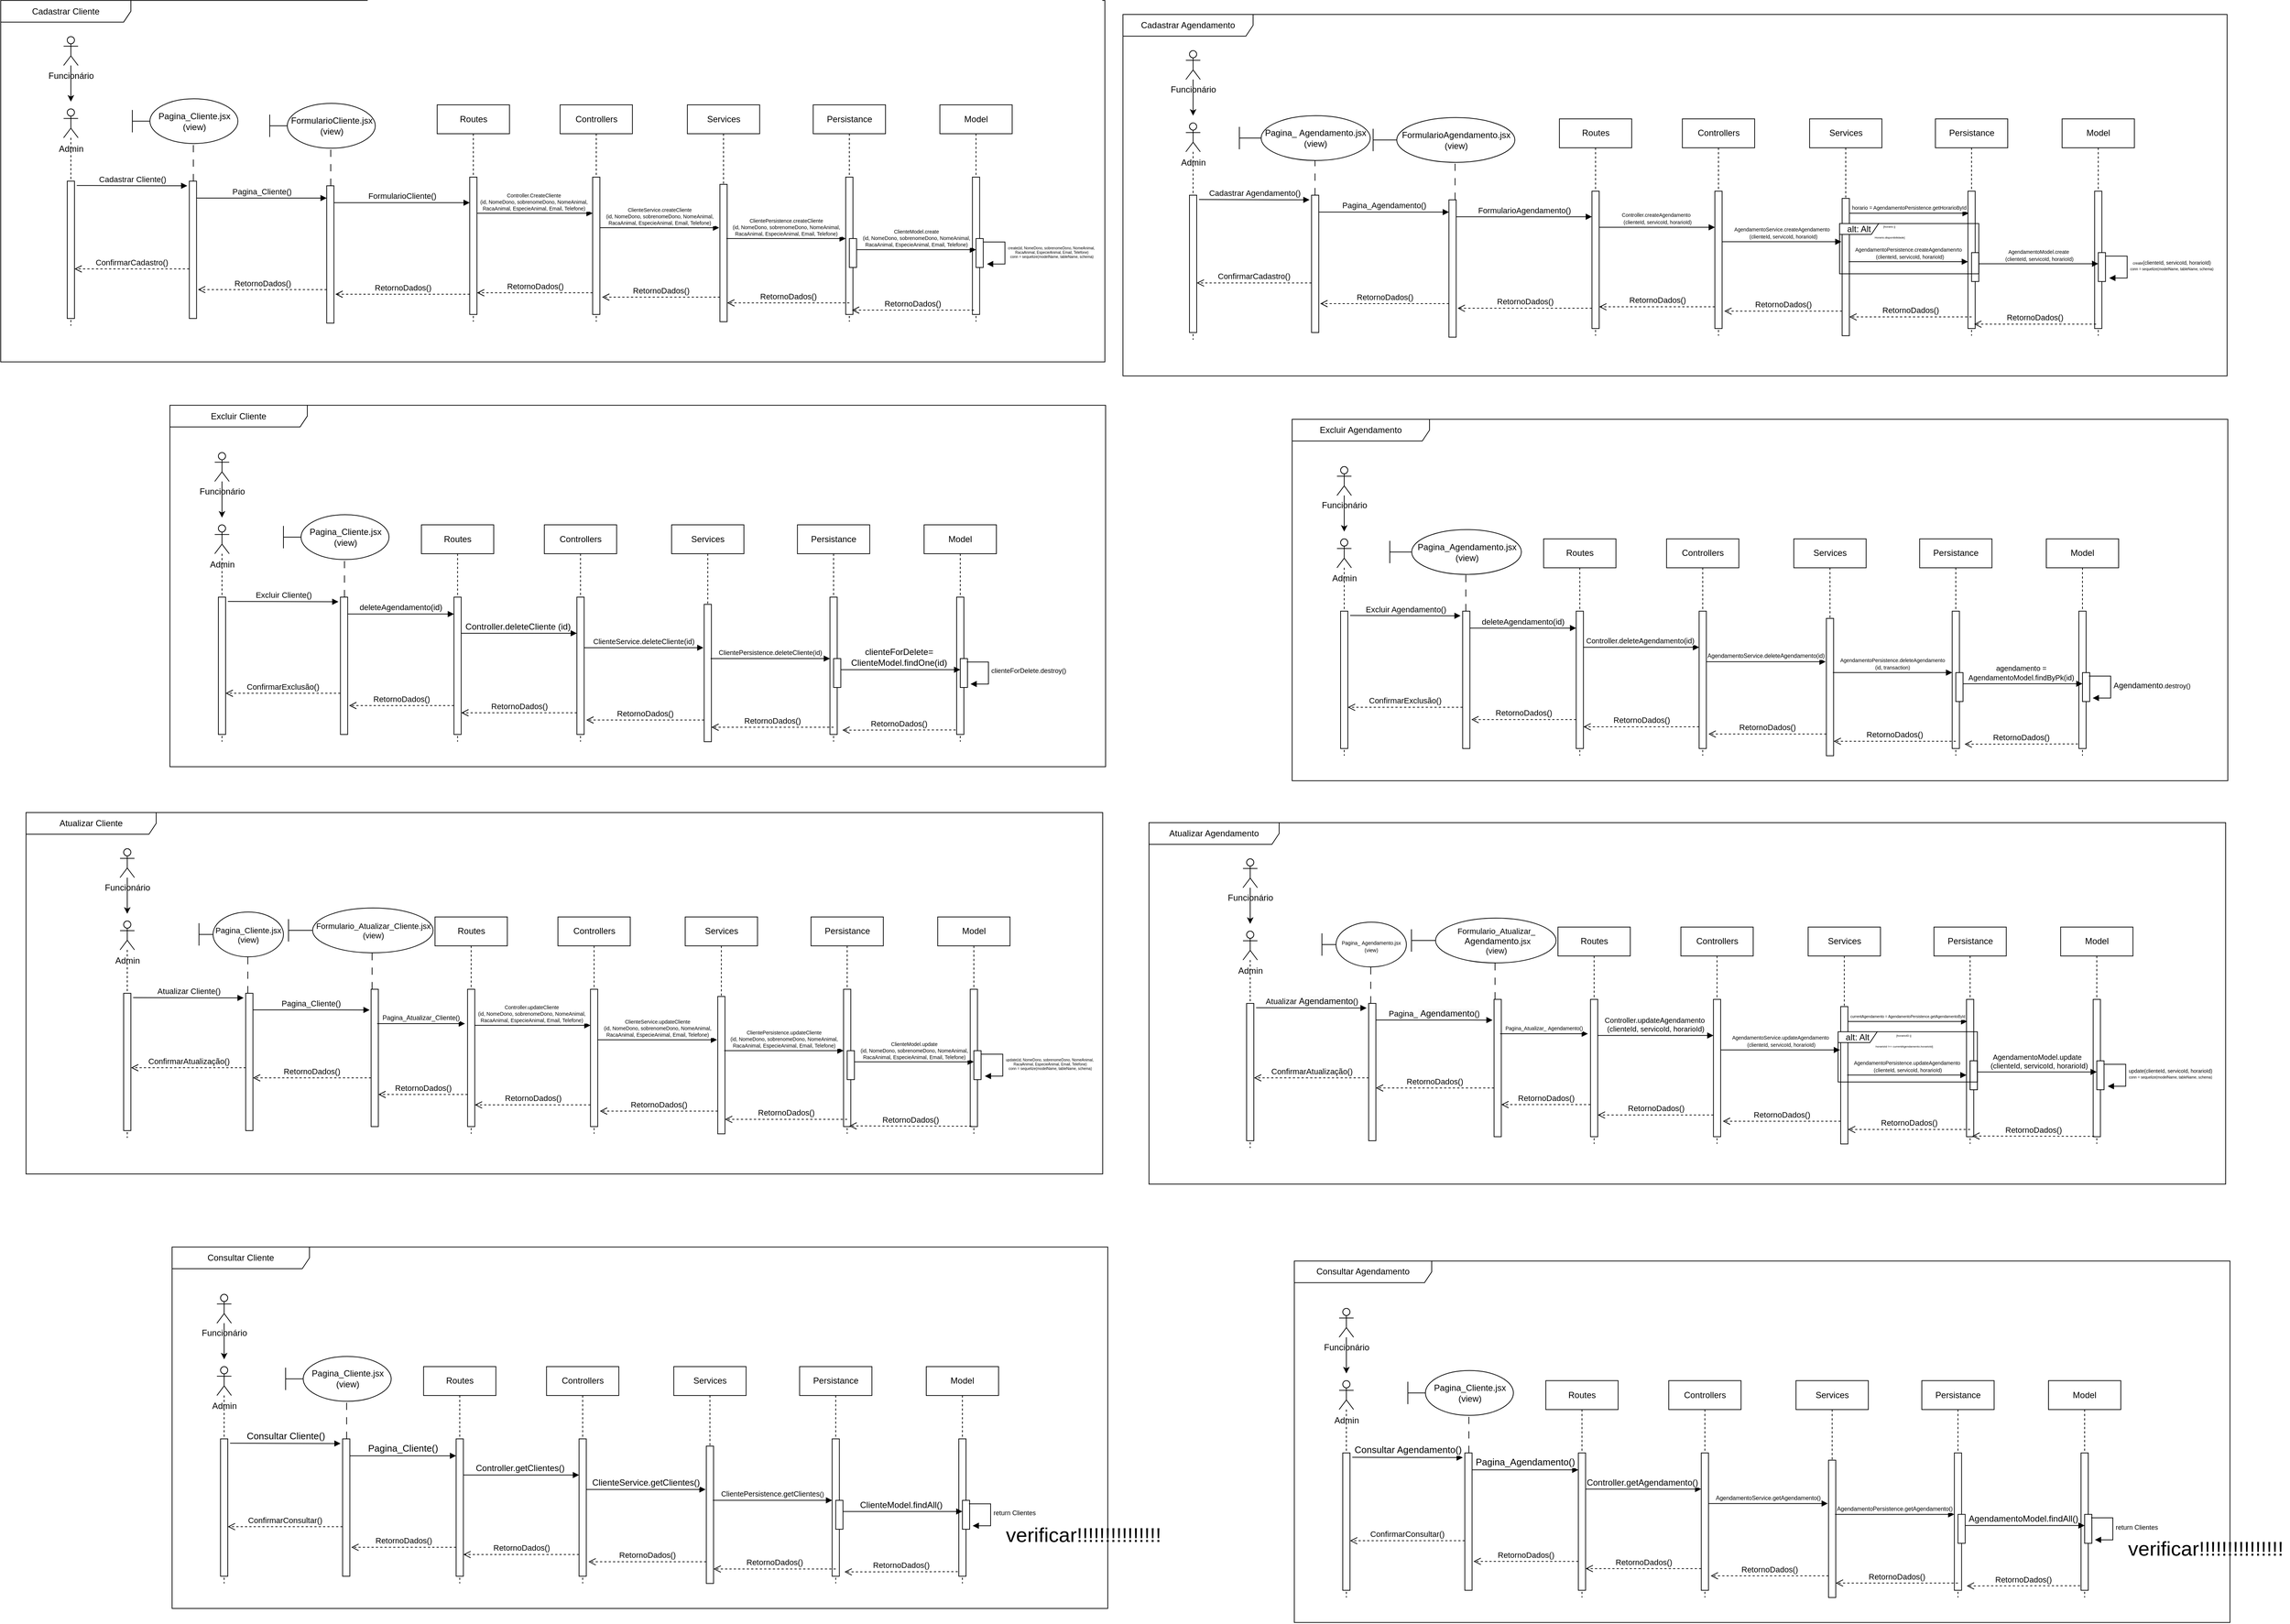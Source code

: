 <mxfile version="24.7.7">
  <diagram name="Página-1" id="2YBvvXClWsGukQMizWep">
    <mxGraphModel dx="5736" dy="3420" grid="0" gridSize="10" guides="1" tooltips="1" connect="1" arrows="1" fold="1" page="1" pageScale="1" pageWidth="850" pageHeight="1100" math="0" shadow="0">
      <root>
        <mxCell id="0" />
        <mxCell id="1" parent="0" />
        <mxCell id="__ly7JSFutLMiRlBYtcI-73" value="Routes" style="shape=umlLifeline;perimeter=lifelinePerimeter;whiteSpace=wrap;html=1;container=1;dropTarget=0;collapsible=0;recursiveResize=0;outlineConnect=0;portConstraint=eastwest;newEdgeStyle={&quot;curved&quot;:0,&quot;rounded&quot;:0};" vertex="1" parent="1">
          <mxGeometry x="822.62" y="685.001" width="100" height="300" as="geometry" />
        </mxCell>
        <mxCell id="__ly7JSFutLMiRlBYtcI-74" value="Controllers" style="shape=umlLifeline;perimeter=lifelinePerimeter;whiteSpace=wrap;html=1;container=1;dropTarget=0;collapsible=0;recursiveResize=0;outlineConnect=0;portConstraint=eastwest;newEdgeStyle={&quot;curved&quot;:0,&quot;rounded&quot;:0};" vertex="1" parent="1">
          <mxGeometry x="992.62" y="685.001" width="100" height="300" as="geometry" />
        </mxCell>
        <mxCell id="__ly7JSFutLMiRlBYtcI-75" value="Services" style="shape=umlLifeline;perimeter=lifelinePerimeter;whiteSpace=wrap;html=1;container=1;dropTarget=0;collapsible=0;recursiveResize=0;outlineConnect=0;portConstraint=eastwest;newEdgeStyle={&quot;curved&quot;:0,&quot;rounded&quot;:0};" vertex="1" parent="1">
          <mxGeometry x="1168.62" y="685.001" width="100" height="300" as="geometry" />
        </mxCell>
        <mxCell id="__ly7JSFutLMiRlBYtcI-76" value="Persistance" style="shape=umlLifeline;perimeter=lifelinePerimeter;whiteSpace=wrap;html=1;container=1;dropTarget=0;collapsible=0;recursiveResize=0;outlineConnect=0;portConstraint=eastwest;newEdgeStyle={&quot;curved&quot;:0,&quot;rounded&quot;:0};" vertex="1" parent="1">
          <mxGeometry x="1342.62" y="685.001" width="100" height="300" as="geometry" />
        </mxCell>
        <mxCell id="__ly7JSFutLMiRlBYtcI-77" value="Cadastrar Cliente" style="shape=umlFrame;whiteSpace=wrap;html=1;pointerEvents=0;width=180;height=30;" vertex="1" parent="1">
          <mxGeometry x="219" y="540.57" width="1527" height="500" as="geometry" />
        </mxCell>
        <mxCell id="__ly7JSFutLMiRlBYtcI-78" value="" style="html=1;points=[[0,0,0,0,5],[0,1,0,0,-5],[1,0,0,0,5],[1,1,0,0,-5]];perimeter=orthogonalPerimeter;outlineConnect=0;targetShapes=umlLifeline;portConstraint=eastwest;newEdgeStyle={&quot;curved&quot;:0,&quot;rounded&quot;:0};" vertex="1" parent="1">
          <mxGeometry x="1037.62" y="785.001" width="10" height="190" as="geometry" />
        </mxCell>
        <mxCell id="__ly7JSFutLMiRlBYtcI-79" value="&lt;font style=&quot;font-size: 7px;&quot;&gt;Controller.CreateCliente&lt;/font&gt;&lt;div style=&quot;font-size: 7px;&quot;&gt;&lt;font style=&quot;font-size: 7px;&quot;&gt;&amp;nbsp;(id, NomeDono, sobrenomeDono, NomeAnimal,&amp;nbsp;&lt;/font&gt;&lt;/div&gt;&lt;div style=&quot;font-size: 7px;&quot;&gt;&lt;font style=&quot;font-size: 7px;&quot;&gt;RacaAnimal, EspecieAnimal, Email, Telefone)&lt;/font&gt;&lt;/div&gt;" style="html=1;verticalAlign=bottom;endArrow=block;curved=0;rounded=0;" edge="1" parent="1" source="__ly7JSFutLMiRlBYtcI-73" target="__ly7JSFutLMiRlBYtcI-78">
          <mxGeometry x="0.004" relative="1" as="geometry">
            <mxPoint x="967.62" y="790.001" as="sourcePoint" />
            <Array as="points" />
            <mxPoint as="offset" />
          </mxGeometry>
        </mxCell>
        <mxCell id="__ly7JSFutLMiRlBYtcI-80" value="" style="html=1;points=[[0,0,0,0,5],[0,1,0,0,-5],[1,0,0,0,5],[1,1,0,0,-5]];perimeter=orthogonalPerimeter;outlineConnect=0;targetShapes=umlLifeline;portConstraint=eastwest;newEdgeStyle={&quot;curved&quot;:0,&quot;rounded&quot;:0};" vertex="1" parent="1">
          <mxGeometry x="867.62" y="785.001" width="10" height="190" as="geometry" />
        </mxCell>
        <mxCell id="__ly7JSFutLMiRlBYtcI-81" value="" style="html=1;points=[[0,0,0,0,5],[0,1,0,0,-5],[1,0,0,0,5],[1,1,0,0,-5]];perimeter=orthogonalPerimeter;outlineConnect=0;targetShapes=umlLifeline;portConstraint=eastwest;newEdgeStyle={&quot;curved&quot;:0,&quot;rounded&quot;:0};" vertex="1" parent="1">
          <mxGeometry x="1213.62" y="795.001" width="10" height="190" as="geometry" />
        </mxCell>
        <mxCell id="__ly7JSFutLMiRlBYtcI-82" value="" style="html=1;points=[[0,0,0,0,5],[0,1,0,0,-5],[1,0,0,0,5],[1,1,0,0,-5]];perimeter=orthogonalPerimeter;outlineConnect=0;targetShapes=umlLifeline;portConstraint=eastwest;newEdgeStyle={&quot;curved&quot;:0,&quot;rounded&quot;:0};" vertex="1" parent="1">
          <mxGeometry x="1387.62" y="785.001" width="10" height="190" as="geometry" />
        </mxCell>
        <mxCell id="__ly7JSFutLMiRlBYtcI-83" value="" style="html=1;points=[[0,0,0,0,5],[0,1,0,0,-5],[1,0,0,0,5],[1,1,0,0,-5]];perimeter=orthogonalPerimeter;outlineConnect=0;targetShapes=umlLifeline;portConstraint=eastwest;newEdgeStyle={&quot;curved&quot;:0,&quot;rounded&quot;:0};" vertex="1" parent="1">
          <mxGeometry x="1392.62" y="870.001" width="10" height="40" as="geometry" />
        </mxCell>
        <mxCell id="__ly7JSFutLMiRlBYtcI-85" value="" style="shape=umlLifeline;perimeter=lifelinePerimeter;whiteSpace=wrap;html=1;container=1;dropTarget=0;collapsible=0;recursiveResize=0;outlineConnect=0;portConstraint=eastwest;newEdgeStyle={&quot;curved&quot;:0,&quot;rounded&quot;:0};participant=umlActor;" vertex="1" parent="1">
          <mxGeometry x="306.0" y="690.571" width="20" height="300" as="geometry" />
        </mxCell>
        <mxCell id="__ly7JSFutLMiRlBYtcI-86" value="" style="html=1;points=[[0,0,0,0,5],[0,1,0,0,-5],[1,0,0,0,5],[1,1,0,0,-5]];perimeter=orthogonalPerimeter;outlineConnect=0;targetShapes=umlLifeline;portConstraint=eastwest;newEdgeStyle={&quot;curved&quot;:0,&quot;rounded&quot;:0};" vertex="1" parent="__ly7JSFutLMiRlBYtcI-85">
          <mxGeometry x="5" y="100" width="10" height="190" as="geometry" />
        </mxCell>
        <mxCell id="__ly7JSFutLMiRlBYtcI-87" value="Admin" style="text;html=1;align=center;verticalAlign=middle;resizable=0;points=[];autosize=1;strokeColor=none;fillColor=none;" vertex="1" parent="1">
          <mxGeometry x="286.0" y="730.571" width="60" height="30" as="geometry" />
        </mxCell>
        <mxCell id="__ly7JSFutLMiRlBYtcI-88" value="" style="edgeStyle=orthogonalEdgeStyle;rounded=0;orthogonalLoop=1;jettySize=auto;html=1;" edge="1" parent="1" source="__ly7JSFutLMiRlBYtcI-89">
          <mxGeometry relative="1" as="geometry">
            <mxPoint x="316.0" y="680.571" as="targetPoint" />
          </mxGeometry>
        </mxCell>
        <mxCell id="__ly7JSFutLMiRlBYtcI-89" value="Funcionário" style="shape=umlActor;verticalLabelPosition=bottom;verticalAlign=top;html=1;" vertex="1" parent="1">
          <mxGeometry x="306.0" y="590.571" width="20" height="40" as="geometry" />
        </mxCell>
        <mxCell id="__ly7JSFutLMiRlBYtcI-90" value="Pagina_Cliente()" style="html=1;verticalAlign=bottom;endArrow=block;curved=0;rounded=0;" edge="1" parent="1" target="__ly7JSFutLMiRlBYtcI-542" source="__ly7JSFutLMiRlBYtcI-355">
          <mxGeometry width="80" relative="1" as="geometry">
            <mxPoint x="491.81" y="800.571" as="sourcePoint" />
            <mxPoint x="636.81" y="814.0" as="targetPoint" />
            <Array as="points">
              <mxPoint x="563" y="814" />
            </Array>
          </mxGeometry>
        </mxCell>
        <mxCell id="__ly7JSFutLMiRlBYtcI-91" value="&lt;font style=&quot;font-size: 7px;&quot;&gt;ClienteService.createCliente&lt;/font&gt;&lt;div style=&quot;font-size: 7px;&quot;&gt;&amp;nbsp;(id, NomeDono, sobrenomeDono, NomeAnimal,&amp;nbsp;&lt;/div&gt;&lt;div style=&quot;font-size: 7px;&quot;&gt;RacaAnimal, EspecieAnimal, Email, Telefone)&lt;/div&gt;" style="html=1;verticalAlign=bottom;endArrow=block;curved=0;rounded=0;" edge="1" parent="1">
          <mxGeometry x="-0.001" relative="1" as="geometry">
            <mxPoint x="1047.62" y="855.001" as="sourcePoint" />
            <mxPoint x="1212.62" y="855.001" as="targetPoint" />
            <Array as="points" />
            <mxPoint as="offset" />
          </mxGeometry>
        </mxCell>
        <mxCell id="__ly7JSFutLMiRlBYtcI-92" value="&lt;span style=&quot;font-size: 7px;&quot;&gt;ClientePersistence.createCliente&lt;/span&gt;&lt;br&gt;&lt;div style=&quot;font-size: 7px;&quot;&gt;&amp;nbsp;(id, NomeDono, sobrenomeDono, NomeAnimal,&amp;nbsp;&lt;/div&gt;&lt;div style=&quot;font-size: 7px;&quot;&gt;RacaAnimal, EspecieAnimal, Email, Telefone)&lt;/div&gt;" style="html=1;verticalAlign=bottom;endArrow=block;curved=0;rounded=0;" edge="1" parent="1">
          <mxGeometry relative="1" as="geometry">
            <mxPoint x="1222.62" y="870.001" as="sourcePoint" />
            <mxPoint x="1387.62" y="870.001" as="targetPoint" />
            <Array as="points" />
          </mxGeometry>
        </mxCell>
        <mxCell id="__ly7JSFutLMiRlBYtcI-93" value="RetornoDados()" style="html=1;verticalAlign=bottom;endArrow=open;dashed=1;endSize=8;curved=0;rounded=0;" edge="1" parent="1">
          <mxGeometry relative="1" as="geometry">
            <mxPoint x="1392.62" y="959.001" as="sourcePoint" />
            <mxPoint x="1223.62" y="959.001" as="targetPoint" />
          </mxGeometry>
        </mxCell>
        <mxCell id="__ly7JSFutLMiRlBYtcI-94" value="RetornoDados()" style="html=1;verticalAlign=bottom;endArrow=open;dashed=1;endSize=8;curved=0;rounded=0;" edge="1" parent="1">
          <mxGeometry relative="1" as="geometry">
            <mxPoint x="1213.62" y="951.001" as="sourcePoint" />
            <mxPoint x="1050.62" y="951.001" as="targetPoint" />
          </mxGeometry>
        </mxCell>
        <mxCell id="__ly7JSFutLMiRlBYtcI-95" value="RetornoDados()" style="html=1;verticalAlign=bottom;endArrow=open;dashed=1;endSize=8;curved=0;rounded=0;" edge="1" parent="1" source="__ly7JSFutLMiRlBYtcI-78">
          <mxGeometry relative="1" as="geometry">
            <mxPoint x="982.62" y="945.001" as="sourcePoint" />
            <mxPoint x="877.62" y="945.001" as="targetPoint" />
          </mxGeometry>
        </mxCell>
        <mxCell id="__ly7JSFutLMiRlBYtcI-96" value="RetornoDados()" style="html=1;verticalAlign=bottom;endArrow=open;dashed=1;endSize=8;curved=0;rounded=0;" edge="1" parent="1" source="__ly7JSFutLMiRlBYtcI-542">
          <mxGeometry x="0.001" relative="1" as="geometry">
            <mxPoint x="636.81" y="940.571" as="sourcePoint" />
            <mxPoint x="491.81" y="940.571" as="targetPoint" />
            <mxPoint as="offset" />
          </mxGeometry>
        </mxCell>
        <mxCell id="__ly7JSFutLMiRlBYtcI-101" value="Excluir Cliente" style="shape=umlFrame;whiteSpace=wrap;html=1;pointerEvents=0;width=190;height=30;" vertex="1" parent="1">
          <mxGeometry x="453" y="1100.57" width="1294" height="500" as="geometry" />
        </mxCell>
        <mxCell id="__ly7JSFutLMiRlBYtcI-355" value="" style="html=1;points=[[0,0,0,0,5],[0,1,0,0,-5],[1,0,0,0,5],[1,1,0,0,-5]];perimeter=orthogonalPerimeter;outlineConnect=0;targetShapes=umlLifeline;portConstraint=eastwest;newEdgeStyle={&quot;curved&quot;:0,&quot;rounded&quot;:0};" vertex="1" parent="1">
          <mxGeometry x="479.81" y="790.571" width="10" height="190" as="geometry" />
        </mxCell>
        <mxCell id="__ly7JSFutLMiRlBYtcI-358" value="ConfirmarCadastro()" style="html=1;verticalAlign=bottom;endArrow=open;dashed=1;endSize=8;curved=0;rounded=0;" edge="1" parent="1" source="__ly7JSFutLMiRlBYtcI-355" target="__ly7JSFutLMiRlBYtcI-86">
          <mxGeometry relative="1" as="geometry">
            <mxPoint x="647" y="951" as="sourcePoint" />
            <mxPoint x="501.81" y="950.571" as="targetPoint" />
            <Array as="points">
              <mxPoint x="405.0" y="912" />
            </Array>
          </mxGeometry>
        </mxCell>
        <mxCell id="__ly7JSFutLMiRlBYtcI-360" value="Cadastrar Cliente()" style="html=1;verticalAlign=bottom;endArrow=block;curved=0;rounded=0;" edge="1" parent="1">
          <mxGeometry width="80" relative="1" as="geometry">
            <mxPoint x="324.19" y="796.57" as="sourcePoint" />
            <mxPoint x="477.0" y="797" as="targetPoint" />
            <Array as="points">
              <mxPoint x="432.0" y="797" />
            </Array>
          </mxGeometry>
        </mxCell>
        <mxCell id="__ly7JSFutLMiRlBYtcI-361" value="Model" style="shape=umlLifeline;perimeter=lifelinePerimeter;whiteSpace=wrap;html=1;container=1;dropTarget=0;collapsible=0;recursiveResize=0;outlineConnect=0;portConstraint=eastwest;newEdgeStyle={&quot;curved&quot;:0,&quot;rounded&quot;:0};" vertex="1" parent="1">
          <mxGeometry x="1517.81" y="685.001" width="100" height="300" as="geometry" />
        </mxCell>
        <mxCell id="__ly7JSFutLMiRlBYtcI-362" value="" style="html=1;points=[[0,0,0,0,5],[0,1,0,0,-5],[1,0,0,0,5],[1,1,0,0,-5]];perimeter=orthogonalPerimeter;outlineConnect=0;targetShapes=umlLifeline;portConstraint=eastwest;newEdgeStyle={&quot;curved&quot;:0,&quot;rounded&quot;:0};" vertex="1" parent="1">
          <mxGeometry x="1562.81" y="785.001" width="10" height="190" as="geometry" />
        </mxCell>
        <mxCell id="__ly7JSFutLMiRlBYtcI-363" value="" style="html=1;points=[[0,0,0,0,5],[0,1,0,0,-5],[1,0,0,0,5],[1,1,0,0,-5]];perimeter=orthogonalPerimeter;outlineConnect=0;targetShapes=umlLifeline;portConstraint=eastwest;newEdgeStyle={&quot;curved&quot;:0,&quot;rounded&quot;:0};" vertex="1" parent="1">
          <mxGeometry x="1567.81" y="870.001" width="10" height="40" as="geometry" />
        </mxCell>
        <mxCell id="__ly7JSFutLMiRlBYtcI-364" value="&lt;span style=&quot;font-size: 7px;&quot;&gt;ClienteModel.create&lt;/span&gt;&lt;br&gt;&lt;div style=&quot;font-size: 7px;&quot;&gt;&amp;nbsp;(id, NomeDono, sobrenomeDono, NomeAnimal,&amp;nbsp;&lt;/div&gt;&lt;div style=&quot;font-size: 7px;&quot;&gt;RacaAnimal, EspecieAnimal, Email, Telefone)&lt;/div&gt;" style="html=1;verticalAlign=bottom;endArrow=block;curved=0;rounded=0;" edge="1" parent="1">
          <mxGeometry relative="1" as="geometry">
            <mxPoint x="1402.81" y="885.431" as="sourcePoint" />
            <mxPoint x="1567.81" y="885.431" as="targetPoint" />
            <Array as="points" />
          </mxGeometry>
        </mxCell>
        <mxCell id="__ly7JSFutLMiRlBYtcI-366" value="&lt;div style=&quot;text-align: center; font-size: 5px;&quot;&gt;&lt;font style=&quot;font-size: 5px;&quot;&gt;create(id, NomeDono, sobrenomeDono, NomeAnimal,&amp;nbsp;&lt;/font&gt;&lt;/div&gt;&lt;div style=&quot;text-align: center; font-size: 5px;&quot;&gt;&lt;font style=&quot;font-size: 5px;&quot;&gt;RacaAnimal, EspecieAnimal, Email, Telefone&lt;/font&gt;&lt;span style=&quot;font-size: 5px;&quot;&gt;)&lt;/span&gt;&lt;/div&gt;&lt;div style=&quot;text-align: center; font-size: 5px;&quot;&gt;&lt;span style=&quot;font-size: 5px;&quot;&gt;conn = sequelize(modelName, tableName, schema)&lt;/span&gt;&lt;/div&gt;" style="html=1;align=left;spacingLeft=2;endArrow=block;rounded=0;edgeStyle=orthogonalEdgeStyle;curved=0;rounded=0;fontSize=6;" edge="1" parent="1">
          <mxGeometry x="0.007" relative="1" as="geometry">
            <mxPoint x="1577.81" y="874.771" as="sourcePoint" />
            <Array as="points">
              <mxPoint x="1607.81" y="904.771" />
            </Array>
            <mxPoint as="offset" />
            <mxPoint x="1583" y="905.2" as="targetPoint" />
          </mxGeometry>
        </mxCell>
        <mxCell id="__ly7JSFutLMiRlBYtcI-367" value="Pagina_Cliente.jsx&lt;div&gt;(view)&lt;/div&gt;" style="shape=umlBoundary;whiteSpace=wrap;html=1;" vertex="1" parent="1">
          <mxGeometry x="401.0" y="676.57" width="146" height="62" as="geometry" />
        </mxCell>
        <mxCell id="__ly7JSFutLMiRlBYtcI-368" value="" style="endArrow=none;startArrow=none;endFill=0;startFill=0;endSize=8;html=1;verticalAlign=bottom;dashed=1;labelBackgroundColor=none;dashPattern=10 10;rounded=0;entryX=0.578;entryY=1.007;entryDx=0;entryDy=0;entryPerimeter=0;" edge="1" parent="1" source="__ly7JSFutLMiRlBYtcI-355" target="__ly7JSFutLMiRlBYtcI-367">
          <mxGeometry width="160" relative="1" as="geometry">
            <mxPoint x="587.19" y="805.57" as="sourcePoint" />
            <mxPoint x="747.19" y="805.57" as="targetPoint" />
          </mxGeometry>
        </mxCell>
        <mxCell id="__ly7JSFutLMiRlBYtcI-402" value="Routes" style="shape=umlLifeline;perimeter=lifelinePerimeter;whiteSpace=wrap;html=1;container=1;dropTarget=0;collapsible=0;recursiveResize=0;outlineConnect=0;portConstraint=eastwest;newEdgeStyle={&quot;curved&quot;:0,&quot;rounded&quot;:0};" vertex="1" parent="1">
          <mxGeometry x="800.81" y="1266.001" width="100" height="300" as="geometry" />
        </mxCell>
        <mxCell id="__ly7JSFutLMiRlBYtcI-403" value="Controllers" style="shape=umlLifeline;perimeter=lifelinePerimeter;whiteSpace=wrap;html=1;container=1;dropTarget=0;collapsible=0;recursiveResize=0;outlineConnect=0;portConstraint=eastwest;newEdgeStyle={&quot;curved&quot;:0,&quot;rounded&quot;:0};" vertex="1" parent="1">
          <mxGeometry x="970.81" y="1266.001" width="100" height="300" as="geometry" />
        </mxCell>
        <mxCell id="__ly7JSFutLMiRlBYtcI-404" value="Services" style="shape=umlLifeline;perimeter=lifelinePerimeter;whiteSpace=wrap;html=1;container=1;dropTarget=0;collapsible=0;recursiveResize=0;outlineConnect=0;portConstraint=eastwest;newEdgeStyle={&quot;curved&quot;:0,&quot;rounded&quot;:0};" vertex="1" parent="1">
          <mxGeometry x="1146.81" y="1266.001" width="100" height="300" as="geometry" />
        </mxCell>
        <mxCell id="__ly7JSFutLMiRlBYtcI-405" value="Persistance" style="shape=umlLifeline;perimeter=lifelinePerimeter;whiteSpace=wrap;html=1;container=1;dropTarget=0;collapsible=0;recursiveResize=0;outlineConnect=0;portConstraint=eastwest;newEdgeStyle={&quot;curved&quot;:0,&quot;rounded&quot;:0};" vertex="1" parent="1">
          <mxGeometry x="1320.81" y="1266.001" width="100" height="300" as="geometry" />
        </mxCell>
        <mxCell id="__ly7JSFutLMiRlBYtcI-406" value="" style="html=1;points=[[0,0,0,0,5],[0,1,0,0,-5],[1,0,0,0,5],[1,1,0,0,-5]];perimeter=orthogonalPerimeter;outlineConnect=0;targetShapes=umlLifeline;portConstraint=eastwest;newEdgeStyle={&quot;curved&quot;:0,&quot;rounded&quot;:0};" vertex="1" parent="1">
          <mxGeometry x="1015.81" y="1366.001" width="10" height="190" as="geometry" />
        </mxCell>
        <mxCell id="__ly7JSFutLMiRlBYtcI-407" value="&lt;font style=&quot;font-size: 12px;&quot;&gt;&lt;font style=&quot;font-size: 12px;&quot;&gt;Controller.deleteCliente&lt;/font&gt;&lt;font style=&quot;font-size: 12px;&quot;&gt;&amp;nbsp;(id&lt;/font&gt;)&lt;/font&gt;" style="html=1;verticalAlign=bottom;endArrow=block;curved=0;rounded=0;" edge="1" parent="1" source="__ly7JSFutLMiRlBYtcI-402" target="__ly7JSFutLMiRlBYtcI-406">
          <mxGeometry x="0.004" relative="1" as="geometry">
            <mxPoint x="945.81" y="1371.001" as="sourcePoint" />
            <Array as="points" />
            <mxPoint as="offset" />
          </mxGeometry>
        </mxCell>
        <mxCell id="__ly7JSFutLMiRlBYtcI-408" value="" style="html=1;points=[[0,0,0,0,5],[0,1,0,0,-5],[1,0,0,0,5],[1,1,0,0,-5]];perimeter=orthogonalPerimeter;outlineConnect=0;targetShapes=umlLifeline;portConstraint=eastwest;newEdgeStyle={&quot;curved&quot;:0,&quot;rounded&quot;:0};" vertex="1" parent="1">
          <mxGeometry x="845.81" y="1366.001" width="10" height="190" as="geometry" />
        </mxCell>
        <mxCell id="__ly7JSFutLMiRlBYtcI-409" value="" style="html=1;points=[[0,0,0,0,5],[0,1,0,0,-5],[1,0,0,0,5],[1,1,0,0,-5]];perimeter=orthogonalPerimeter;outlineConnect=0;targetShapes=umlLifeline;portConstraint=eastwest;newEdgeStyle={&quot;curved&quot;:0,&quot;rounded&quot;:0};" vertex="1" parent="1">
          <mxGeometry x="1191.81" y="1376.001" width="10" height="190" as="geometry" />
        </mxCell>
        <mxCell id="__ly7JSFutLMiRlBYtcI-410" value="" style="html=1;points=[[0,0,0,0,5],[0,1,0,0,-5],[1,0,0,0,5],[1,1,0,0,-5]];perimeter=orthogonalPerimeter;outlineConnect=0;targetShapes=umlLifeline;portConstraint=eastwest;newEdgeStyle={&quot;curved&quot;:0,&quot;rounded&quot;:0};" vertex="1" parent="1">
          <mxGeometry x="1365.81" y="1366.001" width="10" height="190" as="geometry" />
        </mxCell>
        <mxCell id="__ly7JSFutLMiRlBYtcI-411" value="" style="html=1;points=[[0,0,0,0,5],[0,1,0,0,-5],[1,0,0,0,5],[1,1,0,0,-5]];perimeter=orthogonalPerimeter;outlineConnect=0;targetShapes=umlLifeline;portConstraint=eastwest;newEdgeStyle={&quot;curved&quot;:0,&quot;rounded&quot;:0};" vertex="1" parent="1">
          <mxGeometry x="1370.81" y="1451.001" width="10" height="40" as="geometry" />
        </mxCell>
        <mxCell id="__ly7JSFutLMiRlBYtcI-412" value="" style="shape=umlLifeline;perimeter=lifelinePerimeter;whiteSpace=wrap;html=1;container=1;dropTarget=0;collapsible=0;recursiveResize=0;outlineConnect=0;portConstraint=eastwest;newEdgeStyle={&quot;curved&quot;:0,&quot;rounded&quot;:0};participant=umlActor;" vertex="1" parent="1">
          <mxGeometry x="515.0" y="1266.001" width="20" height="300" as="geometry" />
        </mxCell>
        <mxCell id="__ly7JSFutLMiRlBYtcI-413" value="" style="html=1;points=[[0,0,0,0,5],[0,1,0,0,-5],[1,0,0,0,5],[1,1,0,0,-5]];perimeter=orthogonalPerimeter;outlineConnect=0;targetShapes=umlLifeline;portConstraint=eastwest;newEdgeStyle={&quot;curved&quot;:0,&quot;rounded&quot;:0};" vertex="1" parent="__ly7JSFutLMiRlBYtcI-412">
          <mxGeometry x="5" y="100" width="10" height="190" as="geometry" />
        </mxCell>
        <mxCell id="__ly7JSFutLMiRlBYtcI-414" value="Admin" style="text;html=1;align=center;verticalAlign=middle;resizable=0;points=[];autosize=1;strokeColor=none;fillColor=none;" vertex="1" parent="1">
          <mxGeometry x="495.0" y="1306.001" width="60" height="30" as="geometry" />
        </mxCell>
        <mxCell id="__ly7JSFutLMiRlBYtcI-415" value="" style="edgeStyle=orthogonalEdgeStyle;rounded=0;orthogonalLoop=1;jettySize=auto;html=1;" edge="1" parent="1" source="__ly7JSFutLMiRlBYtcI-416">
          <mxGeometry relative="1" as="geometry">
            <mxPoint x="525.0" y="1256.001" as="targetPoint" />
          </mxGeometry>
        </mxCell>
        <mxCell id="__ly7JSFutLMiRlBYtcI-416" value="Funcionário" style="shape=umlActor;verticalLabelPosition=bottom;verticalAlign=top;html=1;" vertex="1" parent="1">
          <mxGeometry x="515.0" y="1166.001" width="20" height="40" as="geometry" />
        </mxCell>
        <mxCell id="__ly7JSFutLMiRlBYtcI-417" value="deleteAgendamento(id)" style="html=1;verticalAlign=bottom;endArrow=block;curved=0;rounded=0;" edge="1" parent="1" source="__ly7JSFutLMiRlBYtcI-424" target="__ly7JSFutLMiRlBYtcI-408">
          <mxGeometry width="80" relative="1" as="geometry">
            <mxPoint x="700.81" y="1376.001" as="sourcePoint" />
            <mxPoint x="780.81" y="1376.001" as="targetPoint" />
            <Array as="points">
              <mxPoint x="772" y="1389.43" />
            </Array>
          </mxGeometry>
        </mxCell>
        <mxCell id="__ly7JSFutLMiRlBYtcI-418" value="&lt;font style=&quot;font-size: 10px;&quot;&gt;&lt;font style=&quot;font-size: 10px;&quot;&gt;ClienteService.deleteCliente&lt;/font&gt;(id)&lt;/font&gt;" style="html=1;verticalAlign=bottom;endArrow=block;curved=0;rounded=0;" edge="1" parent="1">
          <mxGeometry x="-0.001" relative="1" as="geometry">
            <mxPoint x="1025.81" y="1436.001" as="sourcePoint" />
            <mxPoint x="1190.81" y="1436.001" as="targetPoint" />
            <Array as="points" />
            <mxPoint as="offset" />
          </mxGeometry>
        </mxCell>
        <mxCell id="__ly7JSFutLMiRlBYtcI-419" value="&lt;font style=&quot;font-size: 9px;&quot;&gt;ClientePersistence.deleteCliente(id)&lt;/font&gt;" style="html=1;verticalAlign=bottom;endArrow=block;curved=0;rounded=0;" edge="1" parent="1">
          <mxGeometry x="-0.001" relative="1" as="geometry">
            <mxPoint x="1200.81" y="1451.001" as="sourcePoint" />
            <mxPoint x="1365.81" y="1451.001" as="targetPoint" />
            <Array as="points" />
            <mxPoint as="offset" />
          </mxGeometry>
        </mxCell>
        <mxCell id="__ly7JSFutLMiRlBYtcI-420" value="RetornoDados()" style="html=1;verticalAlign=bottom;endArrow=open;dashed=1;endSize=8;curved=0;rounded=0;" edge="1" parent="1" target="__ly7JSFutLMiRlBYtcI-409">
          <mxGeometry relative="1" as="geometry">
            <mxPoint x="1370.81" y="1546.001" as="sourcePoint" />
            <mxPoint x="1290.81" y="1546.001" as="targetPoint" />
          </mxGeometry>
        </mxCell>
        <mxCell id="__ly7JSFutLMiRlBYtcI-421" value="RetornoDados()" style="html=1;verticalAlign=bottom;endArrow=open;dashed=1;endSize=8;curved=0;rounded=0;" edge="1" parent="1">
          <mxGeometry relative="1" as="geometry">
            <mxPoint x="1191.81" y="1536.001" as="sourcePoint" />
            <mxPoint x="1028.81" y="1536.001" as="targetPoint" />
          </mxGeometry>
        </mxCell>
        <mxCell id="__ly7JSFutLMiRlBYtcI-422" value="RetornoDados()" style="html=1;verticalAlign=bottom;endArrow=open;dashed=1;endSize=8;curved=0;rounded=0;" edge="1" parent="1" source="__ly7JSFutLMiRlBYtcI-406">
          <mxGeometry relative="1" as="geometry">
            <mxPoint x="960.81" y="1526.001" as="sourcePoint" />
            <mxPoint x="855.81" y="1526.001" as="targetPoint" />
          </mxGeometry>
        </mxCell>
        <mxCell id="__ly7JSFutLMiRlBYtcI-423" value="RetornoDados()" style="html=1;verticalAlign=bottom;endArrow=open;dashed=1;endSize=8;curved=0;rounded=0;" edge="1" parent="1" source="__ly7JSFutLMiRlBYtcI-408">
          <mxGeometry x="0.001" relative="1" as="geometry">
            <mxPoint x="869.81" y="1516.001" as="sourcePoint" />
            <mxPoint x="700.81" y="1516.001" as="targetPoint" />
            <mxPoint as="offset" />
          </mxGeometry>
        </mxCell>
        <mxCell id="__ly7JSFutLMiRlBYtcI-424" value="" style="html=1;points=[[0,0,0,0,5],[0,1,0,0,-5],[1,0,0,0,5],[1,1,0,0,-5]];perimeter=orthogonalPerimeter;outlineConnect=0;targetShapes=umlLifeline;portConstraint=eastwest;newEdgeStyle={&quot;curved&quot;:0,&quot;rounded&quot;:0};" vertex="1" parent="1">
          <mxGeometry x="688.81" y="1366.001" width="10" height="190" as="geometry" />
        </mxCell>
        <mxCell id="__ly7JSFutLMiRlBYtcI-425" value="ConfirmarExclusão()" style="html=1;verticalAlign=bottom;endArrow=open;dashed=1;endSize=8;curved=0;rounded=0;" edge="1" parent="1">
          <mxGeometry relative="1" as="geometry">
            <mxPoint x="688.81" y="1499.0" as="sourcePoint" />
            <mxPoint x="530.0" y="1499.0" as="targetPoint" />
            <Array as="points">
              <mxPoint x="614" y="1499.0" />
            </Array>
          </mxGeometry>
        </mxCell>
        <mxCell id="__ly7JSFutLMiRlBYtcI-426" value="Excluir Cliente()" style="html=1;verticalAlign=bottom;endArrow=block;curved=0;rounded=0;" edge="1" parent="1">
          <mxGeometry x="-0.001" width="80" relative="1" as="geometry">
            <mxPoint x="533.19" y="1372" as="sourcePoint" />
            <mxPoint x="686" y="1372.43" as="targetPoint" />
            <Array as="points" />
            <mxPoint as="offset" />
          </mxGeometry>
        </mxCell>
        <mxCell id="__ly7JSFutLMiRlBYtcI-427" value="Model" style="shape=umlLifeline;perimeter=lifelinePerimeter;whiteSpace=wrap;html=1;container=1;dropTarget=0;collapsible=0;recursiveResize=0;outlineConnect=0;portConstraint=eastwest;newEdgeStyle={&quot;curved&quot;:0,&quot;rounded&quot;:0};" vertex="1" parent="1">
          <mxGeometry x="1496.0" y="1266.001" width="100" height="300" as="geometry" />
        </mxCell>
        <mxCell id="__ly7JSFutLMiRlBYtcI-428" value="" style="html=1;points=[[0,0,0,0,5],[0,1,0,0,-5],[1,0,0,0,5],[1,1,0,0,-5]];perimeter=orthogonalPerimeter;outlineConnect=0;targetShapes=umlLifeline;portConstraint=eastwest;newEdgeStyle={&quot;curved&quot;:0,&quot;rounded&quot;:0};" vertex="1" parent="1">
          <mxGeometry x="1541.0" y="1366.001" width="10" height="190" as="geometry" />
        </mxCell>
        <mxCell id="__ly7JSFutLMiRlBYtcI-429" value="" style="html=1;points=[[0,0,0,0,5],[0,1,0,0,-5],[1,0,0,0,5],[1,1,0,0,-5]];perimeter=orthogonalPerimeter;outlineConnect=0;targetShapes=umlLifeline;portConstraint=eastwest;newEdgeStyle={&quot;curved&quot;:0,&quot;rounded&quot;:0};" vertex="1" parent="1">
          <mxGeometry x="1546.0" y="1451.001" width="10" height="40" as="geometry" />
        </mxCell>
        <mxCell id="__ly7JSFutLMiRlBYtcI-430" value="&lt;font style=&quot;font-size: 12px;&quot;&gt;clienteForDelete=&lt;/font&gt;&lt;div&gt;&lt;font style=&quot;font-size: 12px;&quot;&gt;ClienteModel.findOne(id)&lt;/font&gt;&lt;/div&gt;" style="html=1;verticalAlign=bottom;endArrow=block;curved=0;rounded=0;" edge="1" parent="1">
          <mxGeometry x="-0.03" relative="1" as="geometry">
            <mxPoint x="1381.0" y="1466.431" as="sourcePoint" />
            <mxPoint x="1546.0" y="1466.431" as="targetPoint" />
            <Array as="points" />
            <mxPoint as="offset" />
          </mxGeometry>
        </mxCell>
        <mxCell id="__ly7JSFutLMiRlBYtcI-431" value="&lt;div style=&quot;text-align: center;&quot;&gt;&lt;font style=&quot;font-size: 9px;&quot;&gt;clienteForDelete.destroy()&lt;/font&gt;&lt;/div&gt;" style="html=1;align=left;spacingLeft=2;endArrow=block;rounded=0;edgeStyle=orthogonalEdgeStyle;curved=0;rounded=0;fontSize=6;" edge="1" parent="1">
          <mxGeometry x="0.003" relative="1" as="geometry">
            <mxPoint x="1555.0" y="1455.771" as="sourcePoint" />
            <Array as="points">
              <mxPoint x="1585.0" y="1485.771" />
            </Array>
            <mxPoint as="offset" />
            <mxPoint x="1560.19" y="1486.2" as="targetPoint" />
          </mxGeometry>
        </mxCell>
        <mxCell id="__ly7JSFutLMiRlBYtcI-432" value="Pagina_Cliente.jsx&lt;div&gt;(view)&lt;/div&gt;" style="shape=umlBoundary;whiteSpace=wrap;html=1;" vertex="1" parent="1">
          <mxGeometry x="610" y="1252" width="146" height="62" as="geometry" />
        </mxCell>
        <mxCell id="__ly7JSFutLMiRlBYtcI-433" value="" style="endArrow=none;startArrow=none;endFill=0;startFill=0;endSize=8;html=1;verticalAlign=bottom;dashed=1;labelBackgroundColor=none;dashPattern=10 10;rounded=0;entryX=0.578;entryY=1.007;entryDx=0;entryDy=0;entryPerimeter=0;" edge="1" parent="1" source="__ly7JSFutLMiRlBYtcI-424" target="__ly7JSFutLMiRlBYtcI-432">
          <mxGeometry width="160" relative="1" as="geometry">
            <mxPoint x="796.19" y="1381" as="sourcePoint" />
            <mxPoint x="956.19" y="1381" as="targetPoint" />
          </mxGeometry>
        </mxCell>
        <mxCell id="__ly7JSFutLMiRlBYtcI-434" value="RetornoDados()" style="html=1;verticalAlign=bottom;endArrow=open;dashed=1;endSize=8;curved=0;rounded=0;" edge="1" parent="1">
          <mxGeometry relative="1" as="geometry">
            <mxPoint x="1539.62" y="1549.701" as="sourcePoint" />
            <mxPoint x="1383" y="1550" as="targetPoint" />
          </mxGeometry>
        </mxCell>
        <mxCell id="__ly7JSFutLMiRlBYtcI-469" value="Routes" style="shape=umlLifeline;perimeter=lifelinePerimeter;whiteSpace=wrap;html=1;container=1;dropTarget=0;collapsible=0;recursiveResize=0;outlineConnect=0;portConstraint=eastwest;newEdgeStyle={&quot;curved&quot;:0,&quot;rounded&quot;:0};" vertex="1" parent="1">
          <mxGeometry x="819.62" y="1808.431" width="100" height="300" as="geometry" />
        </mxCell>
        <mxCell id="__ly7JSFutLMiRlBYtcI-470" value="Controllers" style="shape=umlLifeline;perimeter=lifelinePerimeter;whiteSpace=wrap;html=1;container=1;dropTarget=0;collapsible=0;recursiveResize=0;outlineConnect=0;portConstraint=eastwest;newEdgeStyle={&quot;curved&quot;:0,&quot;rounded&quot;:0};" vertex="1" parent="1">
          <mxGeometry x="989.62" y="1808.431" width="100" height="300" as="geometry" />
        </mxCell>
        <mxCell id="__ly7JSFutLMiRlBYtcI-471" value="Services" style="shape=umlLifeline;perimeter=lifelinePerimeter;whiteSpace=wrap;html=1;container=1;dropTarget=0;collapsible=0;recursiveResize=0;outlineConnect=0;portConstraint=eastwest;newEdgeStyle={&quot;curved&quot;:0,&quot;rounded&quot;:0};" vertex="1" parent="1">
          <mxGeometry x="1165.62" y="1808.431" width="100" height="300" as="geometry" />
        </mxCell>
        <mxCell id="__ly7JSFutLMiRlBYtcI-472" value="Persistance" style="shape=umlLifeline;perimeter=lifelinePerimeter;whiteSpace=wrap;html=1;container=1;dropTarget=0;collapsible=0;recursiveResize=0;outlineConnect=0;portConstraint=eastwest;newEdgeStyle={&quot;curved&quot;:0,&quot;rounded&quot;:0};" vertex="1" parent="1">
          <mxGeometry x="1339.62" y="1808.431" width="100" height="300" as="geometry" />
        </mxCell>
        <mxCell id="__ly7JSFutLMiRlBYtcI-473" value="Atualizar Cliente" style="shape=umlFrame;whiteSpace=wrap;html=1;pointerEvents=0;width=180;height=30;" vertex="1" parent="1">
          <mxGeometry x="254" y="1664" width="1489" height="500" as="geometry" />
        </mxCell>
        <mxCell id="__ly7JSFutLMiRlBYtcI-474" value="" style="html=1;points=[[0,0,0,0,5],[0,1,0,0,-5],[1,0,0,0,5],[1,1,0,0,-5]];perimeter=orthogonalPerimeter;outlineConnect=0;targetShapes=umlLifeline;portConstraint=eastwest;newEdgeStyle={&quot;curved&quot;:0,&quot;rounded&quot;:0};" vertex="1" parent="1">
          <mxGeometry x="1034.62" y="1908.431" width="10" height="190" as="geometry" />
        </mxCell>
        <mxCell id="__ly7JSFutLMiRlBYtcI-475" value="&lt;font style=&quot;font-size: 7px;&quot;&gt;Controller.updateCliente&lt;/font&gt;&lt;div style=&quot;font-size: 7px;&quot;&gt;&lt;font style=&quot;font-size: 7px;&quot;&gt;&amp;nbsp;(id, NomeDono, sobrenomeDono, NomeAnimal,&amp;nbsp;&lt;/font&gt;&lt;/div&gt;&lt;div style=&quot;font-size: 7px;&quot;&gt;&lt;font style=&quot;font-size: 7px;&quot;&gt;RacaAnimal, EspecieAnimal, Email, Telefone)&lt;/font&gt;&lt;/div&gt;" style="html=1;verticalAlign=bottom;endArrow=block;curved=0;rounded=0;" edge="1" parent="1" source="__ly7JSFutLMiRlBYtcI-469" target="__ly7JSFutLMiRlBYtcI-474">
          <mxGeometry x="0.004" relative="1" as="geometry">
            <mxPoint x="964.62" y="1913.431" as="sourcePoint" />
            <Array as="points" />
            <mxPoint as="offset" />
          </mxGeometry>
        </mxCell>
        <mxCell id="__ly7JSFutLMiRlBYtcI-476" value="" style="html=1;points=[[0,0,0,0,5],[0,1,0,0,-5],[1,0,0,0,5],[1,1,0,0,-5]];perimeter=orthogonalPerimeter;outlineConnect=0;targetShapes=umlLifeline;portConstraint=eastwest;newEdgeStyle={&quot;curved&quot;:0,&quot;rounded&quot;:0};" vertex="1" parent="1">
          <mxGeometry x="864.62" y="1908.431" width="10" height="190" as="geometry" />
        </mxCell>
        <mxCell id="__ly7JSFutLMiRlBYtcI-477" value="" style="html=1;points=[[0,0,0,0,5],[0,1,0,0,-5],[1,0,0,0,5],[1,1,0,0,-5]];perimeter=orthogonalPerimeter;outlineConnect=0;targetShapes=umlLifeline;portConstraint=eastwest;newEdgeStyle={&quot;curved&quot;:0,&quot;rounded&quot;:0};" vertex="1" parent="1">
          <mxGeometry x="1210.62" y="1918.431" width="10" height="190" as="geometry" />
        </mxCell>
        <mxCell id="__ly7JSFutLMiRlBYtcI-478" value="" style="html=1;points=[[0,0,0,0,5],[0,1,0,0,-5],[1,0,0,0,5],[1,1,0,0,-5]];perimeter=orthogonalPerimeter;outlineConnect=0;targetShapes=umlLifeline;portConstraint=eastwest;newEdgeStyle={&quot;curved&quot;:0,&quot;rounded&quot;:0};" vertex="1" parent="1">
          <mxGeometry x="1384.62" y="1908.431" width="10" height="190" as="geometry" />
        </mxCell>
        <mxCell id="__ly7JSFutLMiRlBYtcI-479" value="" style="html=1;points=[[0,0,0,0,5],[0,1,0,0,-5],[1,0,0,0,5],[1,1,0,0,-5]];perimeter=orthogonalPerimeter;outlineConnect=0;targetShapes=umlLifeline;portConstraint=eastwest;newEdgeStyle={&quot;curved&quot;:0,&quot;rounded&quot;:0};" vertex="1" parent="1">
          <mxGeometry x="1389.62" y="1993.431" width="10" height="40" as="geometry" />
        </mxCell>
        <mxCell id="__ly7JSFutLMiRlBYtcI-480" value="" style="shape=umlLifeline;perimeter=lifelinePerimeter;whiteSpace=wrap;html=1;container=1;dropTarget=0;collapsible=0;recursiveResize=0;outlineConnect=0;portConstraint=eastwest;newEdgeStyle={&quot;curved&quot;:0,&quot;rounded&quot;:0};participant=umlActor;" vertex="1" parent="1">
          <mxGeometry x="384.0" y="1814.001" width="20" height="300" as="geometry" />
        </mxCell>
        <mxCell id="__ly7JSFutLMiRlBYtcI-481" value="" style="html=1;points=[[0,0,0,0,5],[0,1,0,0,-5],[1,0,0,0,5],[1,1,0,0,-5]];perimeter=orthogonalPerimeter;outlineConnect=0;targetShapes=umlLifeline;portConstraint=eastwest;newEdgeStyle={&quot;curved&quot;:0,&quot;rounded&quot;:0};" vertex="1" parent="__ly7JSFutLMiRlBYtcI-480">
          <mxGeometry x="5" y="100" width="10" height="190" as="geometry" />
        </mxCell>
        <mxCell id="__ly7JSFutLMiRlBYtcI-482" value="Admin" style="text;html=1;align=center;verticalAlign=middle;resizable=0;points=[];autosize=1;strokeColor=none;fillColor=none;" vertex="1" parent="1">
          <mxGeometry x="364.0" y="1854.001" width="60" height="30" as="geometry" />
        </mxCell>
        <mxCell id="__ly7JSFutLMiRlBYtcI-483" value="" style="edgeStyle=orthogonalEdgeStyle;rounded=0;orthogonalLoop=1;jettySize=auto;html=1;" edge="1" parent="1" source="__ly7JSFutLMiRlBYtcI-484">
          <mxGeometry relative="1" as="geometry">
            <mxPoint x="394.0" y="1804.001" as="targetPoint" />
          </mxGeometry>
        </mxCell>
        <mxCell id="__ly7JSFutLMiRlBYtcI-484" value="Funcionário" style="shape=umlActor;verticalLabelPosition=bottom;verticalAlign=top;html=1;" vertex="1" parent="1">
          <mxGeometry x="384.0" y="1714.001" width="20" height="40" as="geometry" />
        </mxCell>
        <mxCell id="__ly7JSFutLMiRlBYtcI-485" value="Pagina_Cliente()" style="html=1;verticalAlign=bottom;endArrow=block;curved=0;rounded=0;" edge="1" parent="1" source="__ly7JSFutLMiRlBYtcI-492">
          <mxGeometry width="80" relative="1" as="geometry">
            <mxPoint x="456.0" y="1937.0" as="sourcePoint" />
            <mxPoint x="729.19" y="1937.14" as="targetPoint" />
            <Array as="points">
              <mxPoint x="679" y="1937.0" />
            </Array>
          </mxGeometry>
        </mxCell>
        <mxCell id="__ly7JSFutLMiRlBYtcI-486" value="&lt;font style=&quot;font-size: 7px;&quot;&gt;ClienteService.updateCliente&lt;/font&gt;&lt;div style=&quot;font-size: 7px;&quot;&gt;&amp;nbsp;(id, NomeDono, sobrenomeDono, NomeAnimal,&amp;nbsp;&lt;/div&gt;&lt;div style=&quot;font-size: 7px;&quot;&gt;RacaAnimal, EspecieAnimal, Email, Telefone)&lt;/div&gt;" style="html=1;verticalAlign=bottom;endArrow=block;curved=0;rounded=0;" edge="1" parent="1">
          <mxGeometry x="-0.001" relative="1" as="geometry">
            <mxPoint x="1044.62" y="1978.431" as="sourcePoint" />
            <mxPoint x="1209.62" y="1978.431" as="targetPoint" />
            <Array as="points" />
            <mxPoint as="offset" />
          </mxGeometry>
        </mxCell>
        <mxCell id="__ly7JSFutLMiRlBYtcI-487" value="&lt;span style=&quot;font-size: 7px;&quot;&gt;ClientePersistence.updateCliente&lt;/span&gt;&lt;br&gt;&lt;div style=&quot;font-size: 7px;&quot;&gt;&amp;nbsp;(id, NomeDono, sobrenomeDono, NomeAnimal,&amp;nbsp;&lt;/div&gt;&lt;div style=&quot;font-size: 7px;&quot;&gt;RacaAnimal, EspecieAnimal, Email, Telefone)&lt;/div&gt;" style="html=1;verticalAlign=bottom;endArrow=block;curved=0;rounded=0;" edge="1" parent="1">
          <mxGeometry relative="1" as="geometry">
            <mxPoint x="1219.62" y="1993.431" as="sourcePoint" />
            <mxPoint x="1384.62" y="1993.431" as="targetPoint" />
            <Array as="points" />
          </mxGeometry>
        </mxCell>
        <mxCell id="__ly7JSFutLMiRlBYtcI-488" value="RetornoDados()" style="html=1;verticalAlign=bottom;endArrow=open;dashed=1;endSize=8;curved=0;rounded=0;" edge="1" parent="1" target="__ly7JSFutLMiRlBYtcI-477">
          <mxGeometry relative="1" as="geometry">
            <mxPoint x="1389.62" y="2088.431" as="sourcePoint" />
            <mxPoint x="1309.62" y="2088.431" as="targetPoint" />
          </mxGeometry>
        </mxCell>
        <mxCell id="__ly7JSFutLMiRlBYtcI-489" value="RetornoDados()" style="html=1;verticalAlign=bottom;endArrow=open;dashed=1;endSize=8;curved=0;rounded=0;" edge="1" parent="1">
          <mxGeometry relative="1" as="geometry">
            <mxPoint x="1210.62" y="2077.001" as="sourcePoint" />
            <mxPoint x="1047.62" y="2077.001" as="targetPoint" />
          </mxGeometry>
        </mxCell>
        <mxCell id="__ly7JSFutLMiRlBYtcI-490" value="RetornoDados()" style="html=1;verticalAlign=bottom;endArrow=open;dashed=1;endSize=8;curved=0;rounded=0;" edge="1" parent="1" source="__ly7JSFutLMiRlBYtcI-474">
          <mxGeometry relative="1" as="geometry">
            <mxPoint x="979.62" y="2068.431" as="sourcePoint" />
            <mxPoint x="874.62" y="2068.431" as="targetPoint" />
          </mxGeometry>
        </mxCell>
        <mxCell id="__ly7JSFutLMiRlBYtcI-491" value="RetornoDados()" style="html=1;verticalAlign=bottom;endArrow=open;dashed=1;endSize=8;curved=0;rounded=0;" edge="1" parent="1" source="__ly7JSFutLMiRlBYtcI-476" target="__ly7JSFutLMiRlBYtcI-545">
          <mxGeometry x="0.001" relative="1" as="geometry">
            <mxPoint x="888.62" y="2058.431" as="sourcePoint" />
            <mxPoint x="720" y="2058" as="targetPoint" />
            <mxPoint as="offset" />
            <Array as="points">
              <mxPoint x="799" y="2054" />
            </Array>
          </mxGeometry>
        </mxCell>
        <mxCell id="__ly7JSFutLMiRlBYtcI-492" value="" style="html=1;points=[[0,0,0,0,5],[0,1,0,0,-5],[1,0,0,0,5],[1,1,0,0,-5]];perimeter=orthogonalPerimeter;outlineConnect=0;targetShapes=umlLifeline;portConstraint=eastwest;newEdgeStyle={&quot;curved&quot;:0,&quot;rounded&quot;:0};" vertex="1" parent="1">
          <mxGeometry x="557.81" y="1914.001" width="10" height="190" as="geometry" />
        </mxCell>
        <mxCell id="__ly7JSFutLMiRlBYtcI-493" value="ConfirmarAtualização()" style="html=1;verticalAlign=bottom;endArrow=open;dashed=1;endSize=8;curved=0;rounded=0;" edge="1" parent="1">
          <mxGeometry relative="1" as="geometry">
            <mxPoint x="558.0" y="2017.0" as="sourcePoint" />
            <mxPoint x="399.19" y="2017.0" as="targetPoint" />
            <Array as="points">
              <mxPoint x="483.19" y="2017" />
            </Array>
          </mxGeometry>
        </mxCell>
        <mxCell id="__ly7JSFutLMiRlBYtcI-494" value="Atualizar Cliente()" style="html=1;verticalAlign=bottom;endArrow=block;curved=0;rounded=0;" edge="1" parent="1">
          <mxGeometry width="80" relative="1" as="geometry">
            <mxPoint x="402.19" y="1920" as="sourcePoint" />
            <mxPoint x="555" y="1920.43" as="targetPoint" />
            <Array as="points">
              <mxPoint x="510.0" y="1920.43" />
            </Array>
          </mxGeometry>
        </mxCell>
        <mxCell id="__ly7JSFutLMiRlBYtcI-495" value="Model" style="shape=umlLifeline;perimeter=lifelinePerimeter;whiteSpace=wrap;html=1;container=1;dropTarget=0;collapsible=0;recursiveResize=0;outlineConnect=0;portConstraint=eastwest;newEdgeStyle={&quot;curved&quot;:0,&quot;rounded&quot;:0};" vertex="1" parent="1">
          <mxGeometry x="1514.81" y="1808.431" width="100" height="300" as="geometry" />
        </mxCell>
        <mxCell id="__ly7JSFutLMiRlBYtcI-496" value="" style="html=1;points=[[0,0,0,0,5],[0,1,0,0,-5],[1,0,0,0,5],[1,1,0,0,-5]];perimeter=orthogonalPerimeter;outlineConnect=0;targetShapes=umlLifeline;portConstraint=eastwest;newEdgeStyle={&quot;curved&quot;:0,&quot;rounded&quot;:0};" vertex="1" parent="1">
          <mxGeometry x="1559.81" y="1908.431" width="10" height="190" as="geometry" />
        </mxCell>
        <mxCell id="__ly7JSFutLMiRlBYtcI-497" value="" style="html=1;points=[[0,0,0,0,5],[0,1,0,0,-5],[1,0,0,0,5],[1,1,0,0,-5]];perimeter=orthogonalPerimeter;outlineConnect=0;targetShapes=umlLifeline;portConstraint=eastwest;newEdgeStyle={&quot;curved&quot;:0,&quot;rounded&quot;:0};" vertex="1" parent="1">
          <mxGeometry x="1564.81" y="1993.431" width="10" height="40" as="geometry" />
        </mxCell>
        <mxCell id="__ly7JSFutLMiRlBYtcI-498" value="&lt;span style=&quot;font-size: 7px;&quot;&gt;ClienteModel.update&lt;/span&gt;&lt;br&gt;&lt;div style=&quot;font-size: 7px;&quot;&gt;&amp;nbsp;(id, NomeDono, sobrenomeDono, NomeAnimal,&amp;nbsp;&lt;/div&gt;&lt;div style=&quot;font-size: 7px;&quot;&gt;RacaAnimal, EspecieAnimal, Email, Telefone)&lt;/div&gt;" style="html=1;verticalAlign=bottom;endArrow=block;curved=0;rounded=0;" edge="1" parent="1">
          <mxGeometry relative="1" as="geometry">
            <mxPoint x="1399.81" y="2008.861" as="sourcePoint" />
            <mxPoint x="1564.81" y="2008.861" as="targetPoint" />
            <Array as="points" />
          </mxGeometry>
        </mxCell>
        <mxCell id="__ly7JSFutLMiRlBYtcI-499" value="&lt;div style=&quot;text-align: center; font-size: 5px;&quot;&gt;&lt;font style=&quot;font-size: 5px;&quot;&gt;update(id, NomeDono, sobrenomeDono, NomeAnimal,&amp;nbsp;&lt;/font&gt;&lt;/div&gt;&lt;div style=&quot;text-align: center; font-size: 5px;&quot;&gt;&lt;font style=&quot;font-size: 5px;&quot;&gt;RacaAnimal, EspecieAnimal, Email, Telefone&lt;/font&gt;&lt;span style=&quot;font-size: 5px;&quot;&gt;)&lt;/span&gt;&lt;/div&gt;&lt;div style=&quot;text-align: center; font-size: 5px;&quot;&gt;&lt;span style=&quot;font-size: 5px;&quot;&gt;conn = sequelize(modelName, tableName, schema)&lt;/span&gt;&lt;/div&gt;" style="html=1;align=left;spacingLeft=2;endArrow=block;rounded=0;edgeStyle=orthogonalEdgeStyle;curved=0;rounded=0;fontSize=6;" edge="1" parent="1">
          <mxGeometry x="0.007" relative="1" as="geometry">
            <mxPoint x="1574.81" y="1998.201" as="sourcePoint" />
            <Array as="points">
              <mxPoint x="1604.81" y="2028.201" />
            </Array>
            <mxPoint as="offset" />
            <mxPoint x="1580" y="2028.63" as="targetPoint" />
          </mxGeometry>
        </mxCell>
        <mxCell id="__ly7JSFutLMiRlBYtcI-500" value="&lt;font style=&quot;font-size: 11px;&quot;&gt;Pagina_Cliente.jsx&lt;/font&gt;&lt;div style=&quot;font-size: 11px;&quot;&gt;&lt;font style=&quot;font-size: 11px;&quot;&gt;(view)&lt;/font&gt;&lt;/div&gt;" style="shape=umlBoundary;whiteSpace=wrap;html=1;" vertex="1" parent="1">
          <mxGeometry x="493.19" y="1801.57" width="116.81" height="62" as="geometry" />
        </mxCell>
        <mxCell id="__ly7JSFutLMiRlBYtcI-501" value="" style="endArrow=none;startArrow=none;endFill=0;startFill=0;endSize=8;html=1;verticalAlign=bottom;dashed=1;labelBackgroundColor=none;dashPattern=10 10;rounded=0;entryX=0.578;entryY=1.007;entryDx=0;entryDy=0;entryPerimeter=0;" edge="1" parent="1" source="__ly7JSFutLMiRlBYtcI-492" target="__ly7JSFutLMiRlBYtcI-500">
          <mxGeometry width="160" relative="1" as="geometry">
            <mxPoint x="665.19" y="1929" as="sourcePoint" />
            <mxPoint x="825.19" y="1929" as="targetPoint" />
          </mxGeometry>
        </mxCell>
        <mxCell id="__ly7JSFutLMiRlBYtcI-502" value="RetornoDados()" style="html=1;verticalAlign=bottom;endArrow=open;dashed=1;endSize=8;curved=0;rounded=0;" edge="1" parent="1">
          <mxGeometry relative="1" as="geometry">
            <mxPoint x="1561.24" y="2097.911" as="sourcePoint" />
            <mxPoint x="1392.62" y="2097.48" as="targetPoint" />
          </mxGeometry>
        </mxCell>
        <mxCell id="__ly7JSFutLMiRlBYtcI-503" value="Consultar Cliente" style="shape=umlFrame;whiteSpace=wrap;html=1;pointerEvents=0;width=190;height=30;" vertex="1" parent="1">
          <mxGeometry x="456" y="2265" width="1294" height="500" as="geometry" />
        </mxCell>
        <mxCell id="__ly7JSFutLMiRlBYtcI-504" value="Routes" style="shape=umlLifeline;perimeter=lifelinePerimeter;whiteSpace=wrap;html=1;container=1;dropTarget=0;collapsible=0;recursiveResize=0;outlineConnect=0;portConstraint=eastwest;newEdgeStyle={&quot;curved&quot;:0,&quot;rounded&quot;:0};" vertex="1" parent="1">
          <mxGeometry x="803.81" y="2430.431" width="100" height="300" as="geometry" />
        </mxCell>
        <mxCell id="__ly7JSFutLMiRlBYtcI-505" value="Controllers" style="shape=umlLifeline;perimeter=lifelinePerimeter;whiteSpace=wrap;html=1;container=1;dropTarget=0;collapsible=0;recursiveResize=0;outlineConnect=0;portConstraint=eastwest;newEdgeStyle={&quot;curved&quot;:0,&quot;rounded&quot;:0};" vertex="1" parent="1">
          <mxGeometry x="973.81" y="2430.431" width="100" height="300" as="geometry" />
        </mxCell>
        <mxCell id="__ly7JSFutLMiRlBYtcI-506" value="Services" style="shape=umlLifeline;perimeter=lifelinePerimeter;whiteSpace=wrap;html=1;container=1;dropTarget=0;collapsible=0;recursiveResize=0;outlineConnect=0;portConstraint=eastwest;newEdgeStyle={&quot;curved&quot;:0,&quot;rounded&quot;:0};" vertex="1" parent="1">
          <mxGeometry x="1149.81" y="2430.431" width="100" height="300" as="geometry" />
        </mxCell>
        <mxCell id="__ly7JSFutLMiRlBYtcI-507" value="Persistance" style="shape=umlLifeline;perimeter=lifelinePerimeter;whiteSpace=wrap;html=1;container=1;dropTarget=0;collapsible=0;recursiveResize=0;outlineConnect=0;portConstraint=eastwest;newEdgeStyle={&quot;curved&quot;:0,&quot;rounded&quot;:0};" vertex="1" parent="1">
          <mxGeometry x="1323.81" y="2430.431" width="100" height="300" as="geometry" />
        </mxCell>
        <mxCell id="__ly7JSFutLMiRlBYtcI-508" value="" style="html=1;points=[[0,0,0,0,5],[0,1,0,0,-5],[1,0,0,0,5],[1,1,0,0,-5]];perimeter=orthogonalPerimeter;outlineConnect=0;targetShapes=umlLifeline;portConstraint=eastwest;newEdgeStyle={&quot;curved&quot;:0,&quot;rounded&quot;:0};" vertex="1" parent="1">
          <mxGeometry x="1018.81" y="2530.431" width="10" height="190" as="geometry" />
        </mxCell>
        <mxCell id="__ly7JSFutLMiRlBYtcI-509" value="&lt;font style=&quot;font-size: 12px;&quot;&gt;&lt;font style=&quot;font-size: 12px;&quot;&gt;Controller.getClientes()&lt;/font&gt;&lt;/font&gt;" style="html=1;verticalAlign=bottom;endArrow=block;curved=0;rounded=0;" edge="1" parent="1" source="__ly7JSFutLMiRlBYtcI-504" target="__ly7JSFutLMiRlBYtcI-508">
          <mxGeometry x="0.004" relative="1" as="geometry">
            <mxPoint x="948.81" y="2535.431" as="sourcePoint" />
            <Array as="points" />
            <mxPoint as="offset" />
          </mxGeometry>
        </mxCell>
        <mxCell id="__ly7JSFutLMiRlBYtcI-510" value="" style="html=1;points=[[0,0,0,0,5],[0,1,0,0,-5],[1,0,0,0,5],[1,1,0,0,-5]];perimeter=orthogonalPerimeter;outlineConnect=0;targetShapes=umlLifeline;portConstraint=eastwest;newEdgeStyle={&quot;curved&quot;:0,&quot;rounded&quot;:0};" vertex="1" parent="1">
          <mxGeometry x="848.81" y="2530.431" width="10" height="190" as="geometry" />
        </mxCell>
        <mxCell id="__ly7JSFutLMiRlBYtcI-511" value="" style="html=1;points=[[0,0,0,0,5],[0,1,0,0,-5],[1,0,0,0,5],[1,1,0,0,-5]];perimeter=orthogonalPerimeter;outlineConnect=0;targetShapes=umlLifeline;portConstraint=eastwest;newEdgeStyle={&quot;curved&quot;:0,&quot;rounded&quot;:0};" vertex="1" parent="1">
          <mxGeometry x="1194.81" y="2540.431" width="10" height="190" as="geometry" />
        </mxCell>
        <mxCell id="__ly7JSFutLMiRlBYtcI-512" value="" style="html=1;points=[[0,0,0,0,5],[0,1,0,0,-5],[1,0,0,0,5],[1,1,0,0,-5]];perimeter=orthogonalPerimeter;outlineConnect=0;targetShapes=umlLifeline;portConstraint=eastwest;newEdgeStyle={&quot;curved&quot;:0,&quot;rounded&quot;:0};" vertex="1" parent="1">
          <mxGeometry x="1368.81" y="2530.431" width="10" height="190" as="geometry" />
        </mxCell>
        <mxCell id="__ly7JSFutLMiRlBYtcI-513" value="" style="html=1;points=[[0,0,0,0,5],[0,1,0,0,-5],[1,0,0,0,5],[1,1,0,0,-5]];perimeter=orthogonalPerimeter;outlineConnect=0;targetShapes=umlLifeline;portConstraint=eastwest;newEdgeStyle={&quot;curved&quot;:0,&quot;rounded&quot;:0};" vertex="1" parent="1">
          <mxGeometry x="1373.81" y="2615.431" width="10" height="40" as="geometry" />
        </mxCell>
        <mxCell id="__ly7JSFutLMiRlBYtcI-514" value="" style="shape=umlLifeline;perimeter=lifelinePerimeter;whiteSpace=wrap;html=1;container=1;dropTarget=0;collapsible=0;recursiveResize=0;outlineConnect=0;portConstraint=eastwest;newEdgeStyle={&quot;curved&quot;:0,&quot;rounded&quot;:0};participant=umlActor;" vertex="1" parent="1">
          <mxGeometry x="518.0" y="2430.431" width="20" height="300" as="geometry" />
        </mxCell>
        <mxCell id="__ly7JSFutLMiRlBYtcI-515" value="" style="html=1;points=[[0,0,0,0,5],[0,1,0,0,-5],[1,0,0,0,5],[1,1,0,0,-5]];perimeter=orthogonalPerimeter;outlineConnect=0;targetShapes=umlLifeline;portConstraint=eastwest;newEdgeStyle={&quot;curved&quot;:0,&quot;rounded&quot;:0};" vertex="1" parent="__ly7JSFutLMiRlBYtcI-514">
          <mxGeometry x="5" y="100" width="10" height="190" as="geometry" />
        </mxCell>
        <mxCell id="__ly7JSFutLMiRlBYtcI-516" value="Admin" style="text;html=1;align=center;verticalAlign=middle;resizable=0;points=[];autosize=1;strokeColor=none;fillColor=none;" vertex="1" parent="1">
          <mxGeometry x="498.0" y="2470.431" width="60" height="30" as="geometry" />
        </mxCell>
        <mxCell id="__ly7JSFutLMiRlBYtcI-517" value="" style="edgeStyle=orthogonalEdgeStyle;rounded=0;orthogonalLoop=1;jettySize=auto;html=1;" edge="1" parent="1" source="__ly7JSFutLMiRlBYtcI-518">
          <mxGeometry relative="1" as="geometry">
            <mxPoint x="528.0" y="2420.431" as="targetPoint" />
          </mxGeometry>
        </mxCell>
        <mxCell id="__ly7JSFutLMiRlBYtcI-518" value="Funcionário" style="shape=umlActor;verticalLabelPosition=bottom;verticalAlign=top;html=1;" vertex="1" parent="1">
          <mxGeometry x="518.0" y="2330.431" width="20" height="40" as="geometry" />
        </mxCell>
        <mxCell id="__ly7JSFutLMiRlBYtcI-519" value="&lt;font style=&quot;font-size: 13px;&quot;&gt;Pagina_Cliente()&lt;/font&gt;" style="html=1;verticalAlign=bottom;endArrow=block;curved=0;rounded=0;" edge="1" parent="1" source="__ly7JSFutLMiRlBYtcI-526" target="__ly7JSFutLMiRlBYtcI-510">
          <mxGeometry width="80" relative="1" as="geometry">
            <mxPoint x="703.81" y="2540.431" as="sourcePoint" />
            <mxPoint x="783.81" y="2540.431" as="targetPoint" />
            <Array as="points">
              <mxPoint x="775" y="2553.86" />
            </Array>
          </mxGeometry>
        </mxCell>
        <mxCell id="__ly7JSFutLMiRlBYtcI-520" value="&lt;font&gt;&lt;font style=&quot;font-size: 12px;&quot;&gt;ClienteService.getClientes()&lt;/font&gt;&lt;/font&gt;" style="html=1;verticalAlign=bottom;endArrow=block;curved=0;rounded=0;" edge="1" parent="1">
          <mxGeometry x="-0.001" relative="1" as="geometry">
            <mxPoint x="1028.81" y="2600.431" as="sourcePoint" />
            <mxPoint x="1193.81" y="2600.431" as="targetPoint" />
            <Array as="points" />
            <mxPoint as="offset" />
          </mxGeometry>
        </mxCell>
        <mxCell id="__ly7JSFutLMiRlBYtcI-521" value="&lt;font style=&quot;font-size: 10px;&quot;&gt;ClientePersistence.getClientes&lt;/font&gt;&lt;font style=&quot;font-size: 9px;&quot;&gt;()&lt;/font&gt;" style="html=1;verticalAlign=bottom;endArrow=block;curved=0;rounded=0;" edge="1" parent="1">
          <mxGeometry x="-0.001" relative="1" as="geometry">
            <mxPoint x="1203.81" y="2615.431" as="sourcePoint" />
            <mxPoint x="1368.81" y="2615.431" as="targetPoint" />
            <Array as="points" />
            <mxPoint as="offset" />
          </mxGeometry>
        </mxCell>
        <mxCell id="__ly7JSFutLMiRlBYtcI-522" value="RetornoDados()" style="html=1;verticalAlign=bottom;endArrow=open;dashed=1;endSize=8;curved=0;rounded=0;" edge="1" parent="1" target="__ly7JSFutLMiRlBYtcI-511">
          <mxGeometry relative="1" as="geometry">
            <mxPoint x="1373.81" y="2710.431" as="sourcePoint" />
            <mxPoint x="1293.81" y="2710.431" as="targetPoint" />
          </mxGeometry>
        </mxCell>
        <mxCell id="__ly7JSFutLMiRlBYtcI-523" value="RetornoDados()" style="html=1;verticalAlign=bottom;endArrow=open;dashed=1;endSize=8;curved=0;rounded=0;" edge="1" parent="1">
          <mxGeometry relative="1" as="geometry">
            <mxPoint x="1194.81" y="2700.431" as="sourcePoint" />
            <mxPoint x="1031.81" y="2700.431" as="targetPoint" />
          </mxGeometry>
        </mxCell>
        <mxCell id="__ly7JSFutLMiRlBYtcI-524" value="RetornoDados()" style="html=1;verticalAlign=bottom;endArrow=open;dashed=1;endSize=8;curved=0;rounded=0;" edge="1" parent="1" source="__ly7JSFutLMiRlBYtcI-508">
          <mxGeometry relative="1" as="geometry">
            <mxPoint x="963.81" y="2690.431" as="sourcePoint" />
            <mxPoint x="858.81" y="2690.431" as="targetPoint" />
          </mxGeometry>
        </mxCell>
        <mxCell id="__ly7JSFutLMiRlBYtcI-525" value="RetornoDados()" style="html=1;verticalAlign=bottom;endArrow=open;dashed=1;endSize=8;curved=0;rounded=0;" edge="1" parent="1" source="__ly7JSFutLMiRlBYtcI-510">
          <mxGeometry x="0.001" relative="1" as="geometry">
            <mxPoint x="872.81" y="2680.431" as="sourcePoint" />
            <mxPoint x="703.81" y="2680.431" as="targetPoint" />
            <mxPoint as="offset" />
          </mxGeometry>
        </mxCell>
        <mxCell id="__ly7JSFutLMiRlBYtcI-526" value="" style="html=1;points=[[0,0,0,0,5],[0,1,0,0,-5],[1,0,0,0,5],[1,1,0,0,-5]];perimeter=orthogonalPerimeter;outlineConnect=0;targetShapes=umlLifeline;portConstraint=eastwest;newEdgeStyle={&quot;curved&quot;:0,&quot;rounded&quot;:0};" vertex="1" parent="1">
          <mxGeometry x="691.81" y="2530.431" width="10" height="190" as="geometry" />
        </mxCell>
        <mxCell id="__ly7JSFutLMiRlBYtcI-527" value="ConfirmarConsultar()" style="html=1;verticalAlign=bottom;endArrow=open;dashed=1;endSize=8;curved=0;rounded=0;" edge="1" parent="1" source="__ly7JSFutLMiRlBYtcI-526" target="__ly7JSFutLMiRlBYtcI-515">
          <mxGeometry relative="1" as="geometry">
            <mxPoint x="859" y="2690.86" as="sourcePoint" />
            <mxPoint x="713.81" y="2690.431" as="targetPoint" />
            <Array as="points">
              <mxPoint x="617" y="2651.86" />
            </Array>
          </mxGeometry>
        </mxCell>
        <mxCell id="__ly7JSFutLMiRlBYtcI-528" value="&lt;font style=&quot;font-size: 13px;&quot;&gt;Consultar Cliente()&lt;/font&gt;" style="html=1;verticalAlign=bottom;endArrow=block;curved=0;rounded=0;" edge="1" parent="1">
          <mxGeometry x="-0.001" width="80" relative="1" as="geometry">
            <mxPoint x="536.19" y="2536.43" as="sourcePoint" />
            <mxPoint x="689" y="2536.86" as="targetPoint" />
            <Array as="points" />
            <mxPoint as="offset" />
          </mxGeometry>
        </mxCell>
        <mxCell id="__ly7JSFutLMiRlBYtcI-529" value="Model" style="shape=umlLifeline;perimeter=lifelinePerimeter;whiteSpace=wrap;html=1;container=1;dropTarget=0;collapsible=0;recursiveResize=0;outlineConnect=0;portConstraint=eastwest;newEdgeStyle={&quot;curved&quot;:0,&quot;rounded&quot;:0};" vertex="1" parent="1">
          <mxGeometry x="1499.0" y="2430.431" width="100" height="300" as="geometry" />
        </mxCell>
        <mxCell id="__ly7JSFutLMiRlBYtcI-530" value="" style="html=1;points=[[0,0,0,0,5],[0,1,0,0,-5],[1,0,0,0,5],[1,1,0,0,-5]];perimeter=orthogonalPerimeter;outlineConnect=0;targetShapes=umlLifeline;portConstraint=eastwest;newEdgeStyle={&quot;curved&quot;:0,&quot;rounded&quot;:0};" vertex="1" parent="1">
          <mxGeometry x="1544.0" y="2530.431" width="10" height="190" as="geometry" />
        </mxCell>
        <mxCell id="__ly7JSFutLMiRlBYtcI-531" value="" style="html=1;points=[[0,0,0,0,5],[0,1,0,0,-5],[1,0,0,0,5],[1,1,0,0,-5]];perimeter=orthogonalPerimeter;outlineConnect=0;targetShapes=umlLifeline;portConstraint=eastwest;newEdgeStyle={&quot;curved&quot;:0,&quot;rounded&quot;:0};" vertex="1" parent="1">
          <mxGeometry x="1549.0" y="2615.431" width="10" height="40" as="geometry" />
        </mxCell>
        <mxCell id="__ly7JSFutLMiRlBYtcI-532" value="&lt;font style=&quot;font-size: 12px;&quot;&gt;ClienteModel.findAll()&lt;/font&gt;" style="html=1;verticalAlign=bottom;endArrow=block;curved=0;rounded=0;" edge="1" parent="1">
          <mxGeometry x="-0.03" relative="1" as="geometry">
            <mxPoint x="1384.0" y="2630.861" as="sourcePoint" />
            <mxPoint x="1549.0" y="2630.861" as="targetPoint" />
            <Array as="points" />
            <mxPoint as="offset" />
          </mxGeometry>
        </mxCell>
        <mxCell id="__ly7JSFutLMiRlBYtcI-533" value="&lt;div style=&quot;text-align: center;&quot;&gt;&lt;font style=&quot;font-size: 9px;&quot;&gt;return Clientes&lt;/font&gt;&lt;/div&gt;" style="html=1;align=left;spacingLeft=2;endArrow=block;rounded=0;edgeStyle=orthogonalEdgeStyle;curved=0;rounded=0;fontSize=6;" edge="1" parent="1">
          <mxGeometry x="0.003" relative="1" as="geometry">
            <mxPoint x="1558.0" y="2620.201" as="sourcePoint" />
            <Array as="points">
              <mxPoint x="1588.0" y="2650.201" />
            </Array>
            <mxPoint as="offset" />
            <mxPoint x="1563.19" y="2650.63" as="targetPoint" />
          </mxGeometry>
        </mxCell>
        <mxCell id="__ly7JSFutLMiRlBYtcI-534" value="Pagina_Cliente.jsx&lt;div&gt;(view)&lt;/div&gt;" style="shape=umlBoundary;whiteSpace=wrap;html=1;" vertex="1" parent="1">
          <mxGeometry x="613" y="2416.43" width="146" height="62" as="geometry" />
        </mxCell>
        <mxCell id="__ly7JSFutLMiRlBYtcI-535" value="" style="endArrow=none;startArrow=none;endFill=0;startFill=0;endSize=8;html=1;verticalAlign=bottom;dashed=1;labelBackgroundColor=none;dashPattern=10 10;rounded=0;entryX=0.578;entryY=1.007;entryDx=0;entryDy=0;entryPerimeter=0;" edge="1" parent="1" source="__ly7JSFutLMiRlBYtcI-526" target="__ly7JSFutLMiRlBYtcI-534">
          <mxGeometry width="160" relative="1" as="geometry">
            <mxPoint x="799.19" y="2545.43" as="sourcePoint" />
            <mxPoint x="959.19" y="2545.43" as="targetPoint" />
          </mxGeometry>
        </mxCell>
        <mxCell id="__ly7JSFutLMiRlBYtcI-536" value="RetornoDados()" style="html=1;verticalAlign=bottom;endArrow=open;dashed=1;endSize=8;curved=0;rounded=0;" edge="1" parent="1">
          <mxGeometry relative="1" as="geometry">
            <mxPoint x="1542.62" y="2714.131" as="sourcePoint" />
            <mxPoint x="1386" y="2714.43" as="targetPoint" />
          </mxGeometry>
        </mxCell>
        <mxCell id="__ly7JSFutLMiRlBYtcI-538" value="&lt;font style=&quot;font-size: 28px;&quot;&gt;verificar!!!!!!!!!!!!!!!&lt;/font&gt;" style="text;html=1;align=center;verticalAlign=middle;resizable=0;points=[];autosize=1;strokeColor=none;fillColor=none;" vertex="1" parent="1">
          <mxGeometry x="1599" y="2640" width="233" height="45" as="geometry" />
        </mxCell>
        <mxCell id="__ly7JSFutLMiRlBYtcI-540" value="FormularioCliente()" style="html=1;verticalAlign=bottom;endArrow=block;curved=0;rounded=0;" edge="1" parent="1" source="__ly7JSFutLMiRlBYtcI-542" target="__ly7JSFutLMiRlBYtcI-80">
          <mxGeometry width="80" relative="1" as="geometry">
            <mxPoint x="681.81" y="807.001" as="sourcePoint" />
            <mxPoint x="826.81" y="820.43" as="targetPoint" />
            <Array as="points">
              <mxPoint x="753" y="820.43" />
            </Array>
          </mxGeometry>
        </mxCell>
        <mxCell id="__ly7JSFutLMiRlBYtcI-541" value="RetornoDados()" style="html=1;verticalAlign=bottom;endArrow=open;dashed=1;endSize=8;curved=0;rounded=0;" edge="1" parent="1" source="__ly7JSFutLMiRlBYtcI-80">
          <mxGeometry x="0.001" relative="1" as="geometry">
            <mxPoint x="826.81" y="947.001" as="sourcePoint" />
            <mxPoint x="681.81" y="947.001" as="targetPoint" />
            <mxPoint as="offset" />
          </mxGeometry>
        </mxCell>
        <mxCell id="__ly7JSFutLMiRlBYtcI-542" value="" style="html=1;points=[[0,0,0,0,5],[0,1,0,0,-5],[1,0,0,0,5],[1,1,0,0,-5]];perimeter=orthogonalPerimeter;outlineConnect=0;targetShapes=umlLifeline;portConstraint=eastwest;newEdgeStyle={&quot;curved&quot;:0,&quot;rounded&quot;:0};" vertex="1" parent="1">
          <mxGeometry x="669.81" y="797.001" width="10" height="190" as="geometry" />
        </mxCell>
        <mxCell id="__ly7JSFutLMiRlBYtcI-543" value="FormularioCliente.jsx&lt;div&gt;(view)&lt;/div&gt;" style="shape=umlBoundary;whiteSpace=wrap;html=1;" vertex="1" parent="1">
          <mxGeometry x="591" y="683" width="146" height="62" as="geometry" />
        </mxCell>
        <mxCell id="__ly7JSFutLMiRlBYtcI-544" value="" style="endArrow=none;startArrow=none;endFill=0;startFill=0;endSize=8;html=1;verticalAlign=bottom;dashed=1;labelBackgroundColor=none;dashPattern=10 10;rounded=0;entryX=0.578;entryY=1.007;entryDx=0;entryDy=0;entryPerimeter=0;" edge="1" parent="1" source="__ly7JSFutLMiRlBYtcI-542" target="__ly7JSFutLMiRlBYtcI-543">
          <mxGeometry width="160" relative="1" as="geometry">
            <mxPoint x="777.19" y="812" as="sourcePoint" />
            <mxPoint x="937.19" y="812" as="targetPoint" />
          </mxGeometry>
        </mxCell>
        <mxCell id="__ly7JSFutLMiRlBYtcI-545" value="" style="html=1;points=[[0,0,0,0,5],[0,1,0,0,-5],[1,0,0,0,5],[1,1,0,0,-5]];perimeter=orthogonalPerimeter;outlineConnect=0;targetShapes=umlLifeline;portConstraint=eastwest;newEdgeStyle={&quot;curved&quot;:0,&quot;rounded&quot;:0};" vertex="1" parent="1">
          <mxGeometry x="731.24" y="1908.431" width="10" height="190" as="geometry" />
        </mxCell>
        <mxCell id="__ly7JSFutLMiRlBYtcI-546" value="&lt;font style=&quot;font-size: 11px;&quot;&gt;Formulario_Atualizar_Cliente.jsx&lt;/font&gt;&lt;div style=&quot;font-size: 11px;&quot;&gt;&lt;font style=&quot;font-size: 11px;&quot;&gt;(view)&lt;/font&gt;&lt;/div&gt;" style="shape=umlBoundary;whiteSpace=wrap;html=1;" vertex="1" parent="1">
          <mxGeometry x="617" y="1796" width="200" height="62" as="geometry" />
        </mxCell>
        <mxCell id="__ly7JSFutLMiRlBYtcI-547" value="" style="endArrow=none;startArrow=none;endFill=0;startFill=0;endSize=8;html=1;verticalAlign=bottom;dashed=1;labelBackgroundColor=none;dashPattern=10 10;rounded=0;entryX=0.578;entryY=1.007;entryDx=0;entryDy=0;entryPerimeter=0;" edge="1" parent="1" source="__ly7JSFutLMiRlBYtcI-545" target="__ly7JSFutLMiRlBYtcI-546">
          <mxGeometry width="160" relative="1" as="geometry">
            <mxPoint x="838.62" y="1923.43" as="sourcePoint" />
            <mxPoint x="998.62" y="1923.43" as="targetPoint" />
          </mxGeometry>
        </mxCell>
        <mxCell id="__ly7JSFutLMiRlBYtcI-548" value="RetornoDados()" style="html=1;verticalAlign=bottom;endArrow=open;dashed=1;endSize=8;curved=0;rounded=0;" edge="1" parent="1" target="__ly7JSFutLMiRlBYtcI-492">
          <mxGeometry x="0.001" relative="1" as="geometry">
            <mxPoint x="731.24" y="2031" as="sourcePoint" />
            <mxPoint x="607.24" y="2031" as="targetPoint" />
            <mxPoint as="offset" />
            <Array as="points">
              <mxPoint x="665.24" y="2031" />
            </Array>
          </mxGeometry>
        </mxCell>
        <mxCell id="__ly7JSFutLMiRlBYtcI-549" value="&lt;font style=&quot;font-size: 9px;&quot;&gt;Pagina_Atualizar_Cliente()&lt;/font&gt;" style="html=1;verticalAlign=bottom;endArrow=block;curved=0;rounded=0;" edge="1" parent="1">
          <mxGeometry width="80" relative="1" as="geometry">
            <mxPoint x="739.62" y="1956" as="sourcePoint" />
            <mxPoint x="861" y="1956" as="targetPoint" />
            <Array as="points">
              <mxPoint x="850.62" y="1956.0" />
            </Array>
          </mxGeometry>
        </mxCell>
        <mxCell id="__ly7JSFutLMiRlBYtcI-550" value="RetornoDados()" style="html=1;verticalAlign=bottom;endArrow=open;dashed=1;endSize=8;curved=0;rounded=0;" edge="1" parent="1">
          <mxGeometry relative="1" as="geometry">
            <mxPoint x="1564.81" y="969.001" as="sourcePoint" />
            <mxPoint x="1396.19" y="969" as="targetPoint" />
          </mxGeometry>
        </mxCell>
        <mxCell id="__ly7JSFutLMiRlBYtcI-551" value="Routes" style="shape=umlLifeline;perimeter=lifelinePerimeter;whiteSpace=wrap;html=1;container=1;dropTarget=0;collapsible=0;recursiveResize=0;outlineConnect=0;portConstraint=eastwest;newEdgeStyle={&quot;curved&quot;:0,&quot;rounded&quot;:0};" vertex="1" parent="1">
          <mxGeometry x="2374.62" y="704.431" width="100" height="300" as="geometry" />
        </mxCell>
        <mxCell id="__ly7JSFutLMiRlBYtcI-552" value="Controllers" style="shape=umlLifeline;perimeter=lifelinePerimeter;whiteSpace=wrap;html=1;container=1;dropTarget=0;collapsible=0;recursiveResize=0;outlineConnect=0;portConstraint=eastwest;newEdgeStyle={&quot;curved&quot;:0,&quot;rounded&quot;:0};" vertex="1" parent="1">
          <mxGeometry x="2544.62" y="704.431" width="100" height="300" as="geometry" />
        </mxCell>
        <mxCell id="__ly7JSFutLMiRlBYtcI-553" value="Services" style="shape=umlLifeline;perimeter=lifelinePerimeter;whiteSpace=wrap;html=1;container=1;dropTarget=0;collapsible=0;recursiveResize=0;outlineConnect=0;portConstraint=eastwest;newEdgeStyle={&quot;curved&quot;:0,&quot;rounded&quot;:0};" vertex="1" parent="1">
          <mxGeometry x="2720.62" y="704.431" width="100" height="300" as="geometry" />
        </mxCell>
        <mxCell id="__ly7JSFutLMiRlBYtcI-554" value="Persistance" style="shape=umlLifeline;perimeter=lifelinePerimeter;whiteSpace=wrap;html=1;container=1;dropTarget=0;collapsible=0;recursiveResize=0;outlineConnect=0;portConstraint=eastwest;newEdgeStyle={&quot;curved&quot;:0,&quot;rounded&quot;:0};" vertex="1" parent="1">
          <mxGeometry x="2894.62" y="704.431" width="100" height="300" as="geometry" />
        </mxCell>
        <mxCell id="__ly7JSFutLMiRlBYtcI-555" value="Cadastrar Agendamento" style="shape=umlFrame;whiteSpace=wrap;html=1;pointerEvents=0;width=180;height=30;" vertex="1" parent="1">
          <mxGeometry x="1771" y="560" width="1527" height="500" as="geometry" />
        </mxCell>
        <mxCell id="__ly7JSFutLMiRlBYtcI-556" value="" style="html=1;points=[[0,0,0,0,5],[0,1,0,0,-5],[1,0,0,0,5],[1,1,0,0,-5]];perimeter=orthogonalPerimeter;outlineConnect=0;targetShapes=umlLifeline;portConstraint=eastwest;newEdgeStyle={&quot;curved&quot;:0,&quot;rounded&quot;:0};" vertex="1" parent="1">
          <mxGeometry x="2589.62" y="804.431" width="10" height="190" as="geometry" />
        </mxCell>
        <mxCell id="__ly7JSFutLMiRlBYtcI-557" value="&lt;font style=&quot;font-size: 7px;&quot;&gt;Controller.createAgendamento&lt;/font&gt;&lt;div style=&quot;font-size: 7px;&quot;&gt;&lt;font style=&quot;font-size: 7px;&quot;&gt;&amp;nbsp;&lt;/font&gt;&amp;nbsp;(clienteId, servicoId, horarioId)&lt;/div&gt;" style="html=1;verticalAlign=bottom;endArrow=block;curved=0;rounded=0;" edge="1" parent="1" source="__ly7JSFutLMiRlBYtcI-551" target="__ly7JSFutLMiRlBYtcI-556">
          <mxGeometry x="0.004" relative="1" as="geometry">
            <mxPoint x="2519.62" y="809.431" as="sourcePoint" />
            <Array as="points" />
            <mxPoint as="offset" />
          </mxGeometry>
        </mxCell>
        <mxCell id="__ly7JSFutLMiRlBYtcI-558" value="" style="html=1;points=[[0,0,0,0,5],[0,1,0,0,-5],[1,0,0,0,5],[1,1,0,0,-5]];perimeter=orthogonalPerimeter;outlineConnect=0;targetShapes=umlLifeline;portConstraint=eastwest;newEdgeStyle={&quot;curved&quot;:0,&quot;rounded&quot;:0};" vertex="1" parent="1">
          <mxGeometry x="2419.62" y="804.431" width="10" height="190" as="geometry" />
        </mxCell>
        <mxCell id="__ly7JSFutLMiRlBYtcI-559" value="" style="html=1;points=[[0,0,0,0,5],[0,1,0,0,-5],[1,0,0,0,5],[1,1,0,0,-5]];perimeter=orthogonalPerimeter;outlineConnect=0;targetShapes=umlLifeline;portConstraint=eastwest;newEdgeStyle={&quot;curved&quot;:0,&quot;rounded&quot;:0};" vertex="1" parent="1">
          <mxGeometry x="2765.62" y="814.431" width="10" height="190" as="geometry" />
        </mxCell>
        <mxCell id="__ly7JSFutLMiRlBYtcI-560" value="" style="html=1;points=[[0,0,0,0,5],[0,1,0,0,-5],[1,0,0,0,5],[1,1,0,0,-5]];perimeter=orthogonalPerimeter;outlineConnect=0;targetShapes=umlLifeline;portConstraint=eastwest;newEdgeStyle={&quot;curved&quot;:0,&quot;rounded&quot;:0};" vertex="1" parent="1">
          <mxGeometry x="2939.62" y="804.431" width="10" height="190" as="geometry" />
        </mxCell>
        <mxCell id="__ly7JSFutLMiRlBYtcI-561" value="" style="html=1;points=[[0,0,0,0,5],[0,1,0,0,-5],[1,0,0,0,5],[1,1,0,0,-5]];perimeter=orthogonalPerimeter;outlineConnect=0;targetShapes=umlLifeline;portConstraint=eastwest;newEdgeStyle={&quot;curved&quot;:0,&quot;rounded&quot;:0};" vertex="1" parent="1">
          <mxGeometry x="2944.62" y="889.431" width="10" height="40" as="geometry" />
        </mxCell>
        <mxCell id="__ly7JSFutLMiRlBYtcI-562" value="" style="shape=umlLifeline;perimeter=lifelinePerimeter;whiteSpace=wrap;html=1;container=1;dropTarget=0;collapsible=0;recursiveResize=0;outlineConnect=0;portConstraint=eastwest;newEdgeStyle={&quot;curved&quot;:0,&quot;rounded&quot;:0};participant=umlActor;" vertex="1" parent="1">
          <mxGeometry x="1858.0" y="710.001" width="20" height="300" as="geometry" />
        </mxCell>
        <mxCell id="__ly7JSFutLMiRlBYtcI-563" value="" style="html=1;points=[[0,0,0,0,5],[0,1,0,0,-5],[1,0,0,0,5],[1,1,0,0,-5]];perimeter=orthogonalPerimeter;outlineConnect=0;targetShapes=umlLifeline;portConstraint=eastwest;newEdgeStyle={&quot;curved&quot;:0,&quot;rounded&quot;:0};" vertex="1" parent="__ly7JSFutLMiRlBYtcI-562">
          <mxGeometry x="5" y="100" width="10" height="190" as="geometry" />
        </mxCell>
        <mxCell id="__ly7JSFutLMiRlBYtcI-564" value="Admin" style="text;html=1;align=center;verticalAlign=middle;resizable=0;points=[];autosize=1;strokeColor=none;fillColor=none;" vertex="1" parent="1">
          <mxGeometry x="1838.0" y="750.001" width="60" height="30" as="geometry" />
        </mxCell>
        <mxCell id="__ly7JSFutLMiRlBYtcI-565" value="" style="edgeStyle=orthogonalEdgeStyle;rounded=0;orthogonalLoop=1;jettySize=auto;html=1;" edge="1" parent="1" source="__ly7JSFutLMiRlBYtcI-566">
          <mxGeometry relative="1" as="geometry">
            <mxPoint x="1868.0" y="700.001" as="targetPoint" />
          </mxGeometry>
        </mxCell>
        <mxCell id="__ly7JSFutLMiRlBYtcI-566" value="Funcionário" style="shape=umlActor;verticalLabelPosition=bottom;verticalAlign=top;html=1;" vertex="1" parent="1">
          <mxGeometry x="1858.0" y="610.001" width="20" height="40" as="geometry" />
        </mxCell>
        <mxCell id="__ly7JSFutLMiRlBYtcI-567" value="Pagina_Agendamento()" style="html=1;verticalAlign=bottom;endArrow=block;curved=0;rounded=0;" edge="1" parent="1" source="__ly7JSFutLMiRlBYtcI-575" target="__ly7JSFutLMiRlBYtcI-689">
          <mxGeometry width="80" relative="1" as="geometry">
            <mxPoint x="2043.81" y="820.001" as="sourcePoint" />
            <mxPoint x="2188.81" y="833.43" as="targetPoint" />
            <Array as="points">
              <mxPoint x="2115" y="833.43" />
            </Array>
          </mxGeometry>
        </mxCell>
        <mxCell id="__ly7JSFutLMiRlBYtcI-568" value="&lt;font style=&quot;font-size: 7px;&quot;&gt;AgendamentoService.createAgendamento&lt;/font&gt;&lt;div style=&quot;font-size: 7px;&quot;&gt;&amp;nbsp; (clienteId, servicoId, horarioId)&lt;/div&gt;" style="html=1;verticalAlign=bottom;endArrow=block;curved=0;rounded=0;" edge="1" parent="1">
          <mxGeometry x="-0.001" relative="1" as="geometry">
            <mxPoint x="2599.62" y="874.431" as="sourcePoint" />
            <mxPoint x="2764.62" y="874.431" as="targetPoint" />
            <Array as="points" />
            <mxPoint as="offset" />
          </mxGeometry>
        </mxCell>
        <mxCell id="__ly7JSFutLMiRlBYtcI-570" value="RetornoDados()" style="html=1;verticalAlign=bottom;endArrow=open;dashed=1;endSize=8;curved=0;rounded=0;" edge="1" parent="1">
          <mxGeometry relative="1" as="geometry">
            <mxPoint x="2944.62" y="978.431" as="sourcePoint" />
            <mxPoint x="2775.62" y="978.431" as="targetPoint" />
          </mxGeometry>
        </mxCell>
        <mxCell id="__ly7JSFutLMiRlBYtcI-571" value="RetornoDados()" style="html=1;verticalAlign=bottom;endArrow=open;dashed=1;endSize=8;curved=0;rounded=0;" edge="1" parent="1">
          <mxGeometry relative="1" as="geometry">
            <mxPoint x="2765.62" y="970.431" as="sourcePoint" />
            <mxPoint x="2602.62" y="970.431" as="targetPoint" />
          </mxGeometry>
        </mxCell>
        <mxCell id="__ly7JSFutLMiRlBYtcI-572" value="RetornoDados()" style="html=1;verticalAlign=bottom;endArrow=open;dashed=1;endSize=8;curved=0;rounded=0;" edge="1" parent="1" source="__ly7JSFutLMiRlBYtcI-556">
          <mxGeometry relative="1" as="geometry">
            <mxPoint x="2534.62" y="964.431" as="sourcePoint" />
            <mxPoint x="2429.62" y="964.431" as="targetPoint" />
          </mxGeometry>
        </mxCell>
        <mxCell id="__ly7JSFutLMiRlBYtcI-573" value="RetornoDados()" style="html=1;verticalAlign=bottom;endArrow=open;dashed=1;endSize=8;curved=0;rounded=0;" edge="1" parent="1" source="__ly7JSFutLMiRlBYtcI-689">
          <mxGeometry x="0.001" relative="1" as="geometry">
            <mxPoint x="2188.81" y="960.001" as="sourcePoint" />
            <mxPoint x="2043.81" y="960.001" as="targetPoint" />
            <mxPoint as="offset" />
          </mxGeometry>
        </mxCell>
        <mxCell id="__ly7JSFutLMiRlBYtcI-574" value="Excluir Agendamento" style="shape=umlFrame;whiteSpace=wrap;html=1;pointerEvents=0;width=190;height=30;" vertex="1" parent="1">
          <mxGeometry x="2005" y="1120" width="1294" height="500" as="geometry" />
        </mxCell>
        <mxCell id="__ly7JSFutLMiRlBYtcI-575" value="" style="html=1;points=[[0,0,0,0,5],[0,1,0,0,-5],[1,0,0,0,5],[1,1,0,0,-5]];perimeter=orthogonalPerimeter;outlineConnect=0;targetShapes=umlLifeline;portConstraint=eastwest;newEdgeStyle={&quot;curved&quot;:0,&quot;rounded&quot;:0};" vertex="1" parent="1">
          <mxGeometry x="2031.81" y="810.001" width="10" height="190" as="geometry" />
        </mxCell>
        <mxCell id="__ly7JSFutLMiRlBYtcI-576" value="ConfirmarCadastro()" style="html=1;verticalAlign=bottom;endArrow=open;dashed=1;endSize=8;curved=0;rounded=0;" edge="1" parent="1" source="__ly7JSFutLMiRlBYtcI-575" target="__ly7JSFutLMiRlBYtcI-563">
          <mxGeometry relative="1" as="geometry">
            <mxPoint x="2199" y="970.43" as="sourcePoint" />
            <mxPoint x="2053.81" y="970.001" as="targetPoint" />
            <Array as="points">
              <mxPoint x="1957" y="931.43" />
            </Array>
          </mxGeometry>
        </mxCell>
        <mxCell id="__ly7JSFutLMiRlBYtcI-577" value="Cadastrar Agendamento()" style="html=1;verticalAlign=bottom;endArrow=block;curved=0;rounded=0;" edge="1" parent="1">
          <mxGeometry width="80" relative="1" as="geometry">
            <mxPoint x="1876.19" y="816" as="sourcePoint" />
            <mxPoint x="2029" y="816.43" as="targetPoint" />
            <Array as="points">
              <mxPoint x="1984" y="816.43" />
            </Array>
          </mxGeometry>
        </mxCell>
        <mxCell id="__ly7JSFutLMiRlBYtcI-578" value="Model" style="shape=umlLifeline;perimeter=lifelinePerimeter;whiteSpace=wrap;html=1;container=1;dropTarget=0;collapsible=0;recursiveResize=0;outlineConnect=0;portConstraint=eastwest;newEdgeStyle={&quot;curved&quot;:0,&quot;rounded&quot;:0};" vertex="1" parent="1">
          <mxGeometry x="3069.81" y="704.431" width="100" height="300" as="geometry" />
        </mxCell>
        <mxCell id="__ly7JSFutLMiRlBYtcI-579" value="" style="html=1;points=[[0,0,0,0,5],[0,1,0,0,-5],[1,0,0,0,5],[1,1,0,0,-5]];perimeter=orthogonalPerimeter;outlineConnect=0;targetShapes=umlLifeline;portConstraint=eastwest;newEdgeStyle={&quot;curved&quot;:0,&quot;rounded&quot;:0};" vertex="1" parent="1">
          <mxGeometry x="3114.81" y="804.431" width="10" height="190" as="geometry" />
        </mxCell>
        <mxCell id="__ly7JSFutLMiRlBYtcI-580" value="" style="html=1;points=[[0,0,0,0,5],[0,1,0,0,-5],[1,0,0,0,5],[1,1,0,0,-5]];perimeter=orthogonalPerimeter;outlineConnect=0;targetShapes=umlLifeline;portConstraint=eastwest;newEdgeStyle={&quot;curved&quot;:0,&quot;rounded&quot;:0};" vertex="1" parent="1">
          <mxGeometry x="3119.81" y="889.431" width="10" height="40" as="geometry" />
        </mxCell>
        <mxCell id="__ly7JSFutLMiRlBYtcI-581" value="&lt;span style=&quot;font-size: 7px;&quot;&gt;AgendamentoModel.create&lt;/span&gt;&lt;br&gt;&lt;div style=&quot;font-size: 7px;&quot;&gt;&amp;nbsp;(clienteId, servicoId, horarioId)&lt;/div&gt;" style="html=1;verticalAlign=bottom;endArrow=block;curved=0;rounded=0;" edge="1" parent="1">
          <mxGeometry relative="1" as="geometry">
            <mxPoint x="2954.81" y="904.861" as="sourcePoint" />
            <mxPoint x="3119.81" y="904.861" as="targetPoint" />
            <Array as="points" />
          </mxGeometry>
        </mxCell>
        <mxCell id="__ly7JSFutLMiRlBYtcI-582" value="&lt;div style=&quot;text-align: center; font-size: 5px;&quot;&gt;&lt;font style=&quot;font-size: 5px;&quot;&gt;create&lt;/font&gt;&lt;span style=&quot;font-size: 7px;&quot;&gt;(clienteId, servicoId, horarioId)&lt;/span&gt;&lt;/div&gt;&lt;div style=&quot;text-align: center; font-size: 5px;&quot;&gt;&lt;span style=&quot;font-size: 5px;&quot;&gt;conn = sequelize(modelName, tableName, schema)&lt;/span&gt;&lt;/div&gt;" style="html=1;align=left;spacingLeft=2;endArrow=block;rounded=0;edgeStyle=orthogonalEdgeStyle;curved=0;rounded=0;fontSize=6;" edge="1" parent="1">
          <mxGeometry x="0.007" relative="1" as="geometry">
            <mxPoint x="3129.81" y="894.201" as="sourcePoint" />
            <Array as="points">
              <mxPoint x="3159.81" y="924.201" />
            </Array>
            <mxPoint as="offset" />
            <mxPoint x="3135" y="924.63" as="targetPoint" />
          </mxGeometry>
        </mxCell>
        <mxCell id="__ly7JSFutLMiRlBYtcI-583" value="Pagina_&amp;nbsp;Agendamento.jsx&lt;div&gt;(view)&lt;/div&gt;" style="shape=umlBoundary;whiteSpace=wrap;html=1;" vertex="1" parent="1">
          <mxGeometry x="1932" y="700" width="181" height="62" as="geometry" />
        </mxCell>
        <mxCell id="__ly7JSFutLMiRlBYtcI-584" value="" style="endArrow=none;startArrow=none;endFill=0;startFill=0;endSize=8;html=1;verticalAlign=bottom;dashed=1;labelBackgroundColor=none;dashPattern=10 10;rounded=0;entryX=0.578;entryY=1.007;entryDx=0;entryDy=0;entryPerimeter=0;" edge="1" parent="1" source="__ly7JSFutLMiRlBYtcI-575" target="__ly7JSFutLMiRlBYtcI-583">
          <mxGeometry width="160" relative="1" as="geometry">
            <mxPoint x="2139.19" y="825" as="sourcePoint" />
            <mxPoint x="2299.19" y="825" as="targetPoint" />
          </mxGeometry>
        </mxCell>
        <mxCell id="__ly7JSFutLMiRlBYtcI-585" value="Routes" style="shape=umlLifeline;perimeter=lifelinePerimeter;whiteSpace=wrap;html=1;container=1;dropTarget=0;collapsible=0;recursiveResize=0;outlineConnect=0;portConstraint=eastwest;newEdgeStyle={&quot;curved&quot;:0,&quot;rounded&quot;:0};" vertex="1" parent="1">
          <mxGeometry x="2352.81" y="1285.431" width="100" height="300" as="geometry" />
        </mxCell>
        <mxCell id="__ly7JSFutLMiRlBYtcI-586" value="Controllers" style="shape=umlLifeline;perimeter=lifelinePerimeter;whiteSpace=wrap;html=1;container=1;dropTarget=0;collapsible=0;recursiveResize=0;outlineConnect=0;portConstraint=eastwest;newEdgeStyle={&quot;curved&quot;:0,&quot;rounded&quot;:0};" vertex="1" parent="1">
          <mxGeometry x="2522.81" y="1285.431" width="100" height="300" as="geometry" />
        </mxCell>
        <mxCell id="__ly7JSFutLMiRlBYtcI-587" value="Services" style="shape=umlLifeline;perimeter=lifelinePerimeter;whiteSpace=wrap;html=1;container=1;dropTarget=0;collapsible=0;recursiveResize=0;outlineConnect=0;portConstraint=eastwest;newEdgeStyle={&quot;curved&quot;:0,&quot;rounded&quot;:0};" vertex="1" parent="1">
          <mxGeometry x="2698.81" y="1285.431" width="100" height="300" as="geometry" />
        </mxCell>
        <mxCell id="__ly7JSFutLMiRlBYtcI-588" value="Persistance" style="shape=umlLifeline;perimeter=lifelinePerimeter;whiteSpace=wrap;html=1;container=1;dropTarget=0;collapsible=0;recursiveResize=0;outlineConnect=0;portConstraint=eastwest;newEdgeStyle={&quot;curved&quot;:0,&quot;rounded&quot;:0};" vertex="1" parent="1">
          <mxGeometry x="2872.81" y="1285.431" width="100" height="300" as="geometry" />
        </mxCell>
        <mxCell id="__ly7JSFutLMiRlBYtcI-589" value="" style="html=1;points=[[0,0,0,0,5],[0,1,0,0,-5],[1,0,0,0,5],[1,1,0,0,-5]];perimeter=orthogonalPerimeter;outlineConnect=0;targetShapes=umlLifeline;portConstraint=eastwest;newEdgeStyle={&quot;curved&quot;:0,&quot;rounded&quot;:0};" vertex="1" parent="1">
          <mxGeometry x="2567.81" y="1385.431" width="10" height="190" as="geometry" />
        </mxCell>
        <mxCell id="__ly7JSFutLMiRlBYtcI-590" value="&lt;font style=&quot;font-size: 10px;&quot;&gt;&lt;font style=&quot;font-size: 10px;&quot;&gt;Controller.delete&lt;/font&gt;&lt;font style=&quot;font-size: 10px;&quot;&gt;&lt;span style=&quot;&quot;&gt;Agendamento&lt;/span&gt;(id&lt;/font&gt;)&lt;/font&gt;" style="html=1;verticalAlign=bottom;endArrow=block;curved=0;rounded=0;" edge="1" parent="1" source="__ly7JSFutLMiRlBYtcI-585" target="__ly7JSFutLMiRlBYtcI-589">
          <mxGeometry x="0.004" relative="1" as="geometry">
            <mxPoint x="2497.81" y="1390.431" as="sourcePoint" />
            <Array as="points" />
            <mxPoint as="offset" />
          </mxGeometry>
        </mxCell>
        <mxCell id="__ly7JSFutLMiRlBYtcI-591" value="" style="html=1;points=[[0,0,0,0,5],[0,1,0,0,-5],[1,0,0,0,5],[1,1,0,0,-5]];perimeter=orthogonalPerimeter;outlineConnect=0;targetShapes=umlLifeline;portConstraint=eastwest;newEdgeStyle={&quot;curved&quot;:0,&quot;rounded&quot;:0};" vertex="1" parent="1">
          <mxGeometry x="2397.81" y="1385.431" width="10" height="190" as="geometry" />
        </mxCell>
        <mxCell id="__ly7JSFutLMiRlBYtcI-592" value="" style="html=1;points=[[0,0,0,0,5],[0,1,0,0,-5],[1,0,0,0,5],[1,1,0,0,-5]];perimeter=orthogonalPerimeter;outlineConnect=0;targetShapes=umlLifeline;portConstraint=eastwest;newEdgeStyle={&quot;curved&quot;:0,&quot;rounded&quot;:0};" vertex="1" parent="1">
          <mxGeometry x="2743.81" y="1395.431" width="10" height="190" as="geometry" />
        </mxCell>
        <mxCell id="__ly7JSFutLMiRlBYtcI-593" value="" style="html=1;points=[[0,0,0,0,5],[0,1,0,0,-5],[1,0,0,0,5],[1,1,0,0,-5]];perimeter=orthogonalPerimeter;outlineConnect=0;targetShapes=umlLifeline;portConstraint=eastwest;newEdgeStyle={&quot;curved&quot;:0,&quot;rounded&quot;:0};" vertex="1" parent="1">
          <mxGeometry x="2917.81" y="1385.431" width="10" height="190" as="geometry" />
        </mxCell>
        <mxCell id="__ly7JSFutLMiRlBYtcI-594" value="" style="html=1;points=[[0,0,0,0,5],[0,1,0,0,-5],[1,0,0,0,5],[1,1,0,0,-5]];perimeter=orthogonalPerimeter;outlineConnect=0;targetShapes=umlLifeline;portConstraint=eastwest;newEdgeStyle={&quot;curved&quot;:0,&quot;rounded&quot;:0};" vertex="1" parent="1">
          <mxGeometry x="2922.81" y="1470.431" width="10" height="40" as="geometry" />
        </mxCell>
        <mxCell id="__ly7JSFutLMiRlBYtcI-595" value="" style="shape=umlLifeline;perimeter=lifelinePerimeter;whiteSpace=wrap;html=1;container=1;dropTarget=0;collapsible=0;recursiveResize=0;outlineConnect=0;portConstraint=eastwest;newEdgeStyle={&quot;curved&quot;:0,&quot;rounded&quot;:0};participant=umlActor;" vertex="1" parent="1">
          <mxGeometry x="2067.0" y="1285.431" width="20" height="300" as="geometry" />
        </mxCell>
        <mxCell id="__ly7JSFutLMiRlBYtcI-596" value="" style="html=1;points=[[0,0,0,0,5],[0,1,0,0,-5],[1,0,0,0,5],[1,1,0,0,-5]];perimeter=orthogonalPerimeter;outlineConnect=0;targetShapes=umlLifeline;portConstraint=eastwest;newEdgeStyle={&quot;curved&quot;:0,&quot;rounded&quot;:0};" vertex="1" parent="__ly7JSFutLMiRlBYtcI-595">
          <mxGeometry x="5" y="100" width="10" height="190" as="geometry" />
        </mxCell>
        <mxCell id="__ly7JSFutLMiRlBYtcI-597" value="Admin" style="text;html=1;align=center;verticalAlign=middle;resizable=0;points=[];autosize=1;strokeColor=none;fillColor=none;" vertex="1" parent="1">
          <mxGeometry x="2047.0" y="1325.431" width="60" height="30" as="geometry" />
        </mxCell>
        <mxCell id="__ly7JSFutLMiRlBYtcI-598" value="" style="edgeStyle=orthogonalEdgeStyle;rounded=0;orthogonalLoop=1;jettySize=auto;html=1;" edge="1" parent="1" source="__ly7JSFutLMiRlBYtcI-599">
          <mxGeometry relative="1" as="geometry">
            <mxPoint x="2077.0" y="1275.431" as="targetPoint" />
          </mxGeometry>
        </mxCell>
        <mxCell id="__ly7JSFutLMiRlBYtcI-599" value="Funcionário" style="shape=umlActor;verticalLabelPosition=bottom;verticalAlign=top;html=1;" vertex="1" parent="1">
          <mxGeometry x="2067.0" y="1185.431" width="20" height="40" as="geometry" />
        </mxCell>
        <mxCell id="__ly7JSFutLMiRlBYtcI-600" value="deleteAgendamento(id)" style="html=1;verticalAlign=bottom;endArrow=block;curved=0;rounded=0;" edge="1" parent="1" source="__ly7JSFutLMiRlBYtcI-607" target="__ly7JSFutLMiRlBYtcI-591">
          <mxGeometry width="80" relative="1" as="geometry">
            <mxPoint x="2252.81" y="1395.431" as="sourcePoint" />
            <mxPoint x="2332.81" y="1395.431" as="targetPoint" />
            <Array as="points">
              <mxPoint x="2324" y="1408.86" />
            </Array>
          </mxGeometry>
        </mxCell>
        <mxCell id="__ly7JSFutLMiRlBYtcI-601" value="&lt;font style=&quot;font-size: 8px;&quot;&gt;&lt;font style=&quot;font-size: 8px;&quot;&gt;&lt;span style=&quot;&quot;&gt;Agendamento&lt;/span&gt;Service.delete&lt;/font&gt;&lt;span style=&quot;&quot;&gt;Agendamento&lt;/span&gt;(id)&lt;/font&gt;" style="html=1;verticalAlign=bottom;endArrow=block;curved=0;rounded=0;" edge="1" parent="1">
          <mxGeometry x="-0.001" relative="1" as="geometry">
            <mxPoint x="2577.81" y="1455.431" as="sourcePoint" />
            <mxPoint x="2742.81" y="1455.431" as="targetPoint" />
            <Array as="points" />
            <mxPoint as="offset" />
          </mxGeometry>
        </mxCell>
        <mxCell id="__ly7JSFutLMiRlBYtcI-602" value="&lt;font style=&quot;font-size: 7px;&quot;&gt;AgendamentoPersistence.deleteAgendamento&lt;/font&gt;&lt;div style=&quot;font-size: 7px;&quot;&gt;&lt;font style=&quot;font-size: 7px;&quot;&gt;(id, transaction)&lt;/font&gt;&lt;/div&gt;" style="html=1;verticalAlign=bottom;endArrow=block;curved=0;rounded=0;" edge="1" parent="1">
          <mxGeometry x="-0.001" relative="1" as="geometry">
            <mxPoint x="2752.81" y="1470.431" as="sourcePoint" />
            <mxPoint x="2917.81" y="1470.431" as="targetPoint" />
            <Array as="points" />
            <mxPoint as="offset" />
          </mxGeometry>
        </mxCell>
        <mxCell id="__ly7JSFutLMiRlBYtcI-603" value="RetornoDados()" style="html=1;verticalAlign=bottom;endArrow=open;dashed=1;endSize=8;curved=0;rounded=0;" edge="1" parent="1" target="__ly7JSFutLMiRlBYtcI-592">
          <mxGeometry relative="1" as="geometry">
            <mxPoint x="2922.81" y="1565.431" as="sourcePoint" />
            <mxPoint x="2842.81" y="1565.431" as="targetPoint" />
          </mxGeometry>
        </mxCell>
        <mxCell id="__ly7JSFutLMiRlBYtcI-604" value="RetornoDados()" style="html=1;verticalAlign=bottom;endArrow=open;dashed=1;endSize=8;curved=0;rounded=0;" edge="1" parent="1">
          <mxGeometry relative="1" as="geometry">
            <mxPoint x="2743.81" y="1555.431" as="sourcePoint" />
            <mxPoint x="2580.81" y="1555.431" as="targetPoint" />
          </mxGeometry>
        </mxCell>
        <mxCell id="__ly7JSFutLMiRlBYtcI-605" value="RetornoDados()" style="html=1;verticalAlign=bottom;endArrow=open;dashed=1;endSize=8;curved=0;rounded=0;" edge="1" parent="1" source="__ly7JSFutLMiRlBYtcI-589">
          <mxGeometry relative="1" as="geometry">
            <mxPoint x="2512.81" y="1545.431" as="sourcePoint" />
            <mxPoint x="2407.81" y="1545.431" as="targetPoint" />
          </mxGeometry>
        </mxCell>
        <mxCell id="__ly7JSFutLMiRlBYtcI-606" value="RetornoDados()" style="html=1;verticalAlign=bottom;endArrow=open;dashed=1;endSize=8;curved=0;rounded=0;" edge="1" parent="1" source="__ly7JSFutLMiRlBYtcI-591">
          <mxGeometry x="0.001" relative="1" as="geometry">
            <mxPoint x="2421.81" y="1535.431" as="sourcePoint" />
            <mxPoint x="2252.81" y="1535.431" as="targetPoint" />
            <mxPoint as="offset" />
          </mxGeometry>
        </mxCell>
        <mxCell id="__ly7JSFutLMiRlBYtcI-607" value="" style="html=1;points=[[0,0,0,0,5],[0,1,0,0,-5],[1,0,0,0,5],[1,1,0,0,-5]];perimeter=orthogonalPerimeter;outlineConnect=0;targetShapes=umlLifeline;portConstraint=eastwest;newEdgeStyle={&quot;curved&quot;:0,&quot;rounded&quot;:0};" vertex="1" parent="1">
          <mxGeometry x="2240.81" y="1385.431" width="10" height="190" as="geometry" />
        </mxCell>
        <mxCell id="__ly7JSFutLMiRlBYtcI-608" value="ConfirmarExclusão()" style="html=1;verticalAlign=bottom;endArrow=open;dashed=1;endSize=8;curved=0;rounded=0;" edge="1" parent="1">
          <mxGeometry relative="1" as="geometry">
            <mxPoint x="2240.81" y="1518.43" as="sourcePoint" />
            <mxPoint x="2082.0" y="1518.43" as="targetPoint" />
            <Array as="points">
              <mxPoint x="2166" y="1518.43" />
            </Array>
          </mxGeometry>
        </mxCell>
        <mxCell id="__ly7JSFutLMiRlBYtcI-609" value="Excluir Agendamento()" style="html=1;verticalAlign=bottom;endArrow=block;curved=0;rounded=0;" edge="1" parent="1">
          <mxGeometry x="-0.001" width="80" relative="1" as="geometry">
            <mxPoint x="2085.19" y="1391.43" as="sourcePoint" />
            <mxPoint x="2238" y="1391.86" as="targetPoint" />
            <Array as="points" />
            <mxPoint as="offset" />
          </mxGeometry>
        </mxCell>
        <mxCell id="__ly7JSFutLMiRlBYtcI-610" value="Model" style="shape=umlLifeline;perimeter=lifelinePerimeter;whiteSpace=wrap;html=1;container=1;dropTarget=0;collapsible=0;recursiveResize=0;outlineConnect=0;portConstraint=eastwest;newEdgeStyle={&quot;curved&quot;:0,&quot;rounded&quot;:0};" vertex="1" parent="1">
          <mxGeometry x="3048.0" y="1285.431" width="100" height="300" as="geometry" />
        </mxCell>
        <mxCell id="__ly7JSFutLMiRlBYtcI-611" value="" style="html=1;points=[[0,0,0,0,5],[0,1,0,0,-5],[1,0,0,0,5],[1,1,0,0,-5]];perimeter=orthogonalPerimeter;outlineConnect=0;targetShapes=umlLifeline;portConstraint=eastwest;newEdgeStyle={&quot;curved&quot;:0,&quot;rounded&quot;:0};" vertex="1" parent="1">
          <mxGeometry x="3093.0" y="1385.431" width="10" height="190" as="geometry" />
        </mxCell>
        <mxCell id="__ly7JSFutLMiRlBYtcI-612" value="" style="html=1;points=[[0,0,0,0,5],[0,1,0,0,-5],[1,0,0,0,5],[1,1,0,0,-5]];perimeter=orthogonalPerimeter;outlineConnect=0;targetShapes=umlLifeline;portConstraint=eastwest;newEdgeStyle={&quot;curved&quot;:0,&quot;rounded&quot;:0};" vertex="1" parent="1">
          <mxGeometry x="3098.0" y="1470.431" width="10" height="40" as="geometry" />
        </mxCell>
        <mxCell id="__ly7JSFutLMiRlBYtcI-613" value="&lt;div&gt;&lt;font style=&quot;font-size: 10px;&quot;&gt;&lt;span style=&quot;&quot;&gt;&lt;br&gt;&lt;/span&gt;&lt;/font&gt;&lt;/div&gt;&lt;font style=&quot;font-size: 10px;&quot;&gt;&lt;span style=&quot;&quot;&gt;&lt;div&gt;&lt;font style=&quot;font-size: 10px;&quot;&gt;&lt;span style=&quot;&quot;&gt;&lt;br&gt;&lt;/span&gt;&lt;/font&gt;&lt;/div&gt;agendamento =&lt;/span&gt;&lt;/font&gt;&lt;div&gt;&lt;font style=&quot;font-size: 10px;&quot;&gt;&lt;span style=&quot;&quot;&gt;Agendamento&lt;/span&gt;Model.findByPk(id)&lt;/font&gt;&lt;/div&gt;" style="html=1;verticalAlign=bottom;endArrow=block;curved=0;rounded=0;" edge="1" parent="1">
          <mxGeometry x="-0.03" relative="1" as="geometry">
            <mxPoint x="2933.0" y="1485.861" as="sourcePoint" />
            <mxPoint x="3098.0" y="1485.861" as="targetPoint" />
            <Array as="points" />
            <mxPoint as="offset" />
          </mxGeometry>
        </mxCell>
        <mxCell id="__ly7JSFutLMiRlBYtcI-614" value="&lt;div style=&quot;text-align: center;&quot;&gt;&lt;font style=&quot;font-size: 9px;&quot;&gt;&lt;span style=&quot;font-size: 11px;&quot;&gt;Agendamento&lt;/span&gt;.destroy()&lt;/font&gt;&lt;/div&gt;" style="html=1;align=left;spacingLeft=2;endArrow=block;rounded=0;edgeStyle=orthogonalEdgeStyle;curved=0;rounded=0;fontSize=6;" edge="1" parent="1">
          <mxGeometry x="0.003" relative="1" as="geometry">
            <mxPoint x="3107.0" y="1475.201" as="sourcePoint" />
            <Array as="points">
              <mxPoint x="3137.0" y="1505.201" />
            </Array>
            <mxPoint as="offset" />
            <mxPoint x="3112.19" y="1505.63" as="targetPoint" />
          </mxGeometry>
        </mxCell>
        <mxCell id="__ly7JSFutLMiRlBYtcI-615" value="Pagina_Agendamento.jsx&lt;div&gt;(view)&lt;/div&gt;" style="shape=umlBoundary;whiteSpace=wrap;html=1;" vertex="1" parent="1">
          <mxGeometry x="2140" y="1272.57" width="182" height="62" as="geometry" />
        </mxCell>
        <mxCell id="__ly7JSFutLMiRlBYtcI-616" value="" style="endArrow=none;startArrow=none;endFill=0;startFill=0;endSize=8;html=1;verticalAlign=bottom;dashed=1;labelBackgroundColor=none;dashPattern=10 10;rounded=0;entryX=0.578;entryY=1.007;entryDx=0;entryDy=0;entryPerimeter=0;" edge="1" parent="1" source="__ly7JSFutLMiRlBYtcI-607" target="__ly7JSFutLMiRlBYtcI-615">
          <mxGeometry width="160" relative="1" as="geometry">
            <mxPoint x="2348.19" y="1400.43" as="sourcePoint" />
            <mxPoint x="2508.19" y="1400.43" as="targetPoint" />
          </mxGeometry>
        </mxCell>
        <mxCell id="__ly7JSFutLMiRlBYtcI-617" value="RetornoDados()" style="html=1;verticalAlign=bottom;endArrow=open;dashed=1;endSize=8;curved=0;rounded=0;" edge="1" parent="1">
          <mxGeometry relative="1" as="geometry">
            <mxPoint x="3091.62" y="1569.131" as="sourcePoint" />
            <mxPoint x="2935" y="1569.43" as="targetPoint" />
          </mxGeometry>
        </mxCell>
        <mxCell id="__ly7JSFutLMiRlBYtcI-652" value="Consultar Agendamento" style="shape=umlFrame;whiteSpace=wrap;html=1;pointerEvents=0;width=190;height=30;" vertex="1" parent="1">
          <mxGeometry x="2008" y="2284.43" width="1294" height="500" as="geometry" />
        </mxCell>
        <mxCell id="__ly7JSFutLMiRlBYtcI-653" value="Routes" style="shape=umlLifeline;perimeter=lifelinePerimeter;whiteSpace=wrap;html=1;container=1;dropTarget=0;collapsible=0;recursiveResize=0;outlineConnect=0;portConstraint=eastwest;newEdgeStyle={&quot;curved&quot;:0,&quot;rounded&quot;:0};" vertex="1" parent="1">
          <mxGeometry x="2355.81" y="2449.861" width="100" height="300" as="geometry" />
        </mxCell>
        <mxCell id="__ly7JSFutLMiRlBYtcI-654" value="Controllers" style="shape=umlLifeline;perimeter=lifelinePerimeter;whiteSpace=wrap;html=1;container=1;dropTarget=0;collapsible=0;recursiveResize=0;outlineConnect=0;portConstraint=eastwest;newEdgeStyle={&quot;curved&quot;:0,&quot;rounded&quot;:0};" vertex="1" parent="1">
          <mxGeometry x="2525.81" y="2449.861" width="100" height="300" as="geometry" />
        </mxCell>
        <mxCell id="__ly7JSFutLMiRlBYtcI-655" value="Services" style="shape=umlLifeline;perimeter=lifelinePerimeter;whiteSpace=wrap;html=1;container=1;dropTarget=0;collapsible=0;recursiveResize=0;outlineConnect=0;portConstraint=eastwest;newEdgeStyle={&quot;curved&quot;:0,&quot;rounded&quot;:0};" vertex="1" parent="1">
          <mxGeometry x="2701.81" y="2449.861" width="100" height="300" as="geometry" />
        </mxCell>
        <mxCell id="__ly7JSFutLMiRlBYtcI-656" value="Persistance" style="shape=umlLifeline;perimeter=lifelinePerimeter;whiteSpace=wrap;html=1;container=1;dropTarget=0;collapsible=0;recursiveResize=0;outlineConnect=0;portConstraint=eastwest;newEdgeStyle={&quot;curved&quot;:0,&quot;rounded&quot;:0};" vertex="1" parent="1">
          <mxGeometry x="2875.81" y="2449.861" width="100" height="300" as="geometry" />
        </mxCell>
        <mxCell id="__ly7JSFutLMiRlBYtcI-657" value="" style="html=1;points=[[0,0,0,0,5],[0,1,0,0,-5],[1,0,0,0,5],[1,1,0,0,-5]];perimeter=orthogonalPerimeter;outlineConnect=0;targetShapes=umlLifeline;portConstraint=eastwest;newEdgeStyle={&quot;curved&quot;:0,&quot;rounded&quot;:0};" vertex="1" parent="1">
          <mxGeometry x="2570.81" y="2549.861" width="10" height="190" as="geometry" />
        </mxCell>
        <mxCell id="__ly7JSFutLMiRlBYtcI-658" value="&lt;font style=&quot;font-size: 12px;&quot;&gt;&lt;font style=&quot;font-size: 12px;&quot;&gt;Controller.getAgendamento()&lt;/font&gt;&lt;/font&gt;" style="html=1;verticalAlign=bottom;endArrow=block;curved=0;rounded=0;" edge="1" parent="1" source="__ly7JSFutLMiRlBYtcI-653" target="__ly7JSFutLMiRlBYtcI-657">
          <mxGeometry x="0.004" relative="1" as="geometry">
            <mxPoint x="2500.81" y="2554.861" as="sourcePoint" />
            <Array as="points" />
            <mxPoint as="offset" />
          </mxGeometry>
        </mxCell>
        <mxCell id="__ly7JSFutLMiRlBYtcI-659" value="" style="html=1;points=[[0,0,0,0,5],[0,1,0,0,-5],[1,0,0,0,5],[1,1,0,0,-5]];perimeter=orthogonalPerimeter;outlineConnect=0;targetShapes=umlLifeline;portConstraint=eastwest;newEdgeStyle={&quot;curved&quot;:0,&quot;rounded&quot;:0};" vertex="1" parent="1">
          <mxGeometry x="2400.81" y="2549.861" width="10" height="190" as="geometry" />
        </mxCell>
        <mxCell id="__ly7JSFutLMiRlBYtcI-660" value="" style="html=1;points=[[0,0,0,0,5],[0,1,0,0,-5],[1,0,0,0,5],[1,1,0,0,-5]];perimeter=orthogonalPerimeter;outlineConnect=0;targetShapes=umlLifeline;portConstraint=eastwest;newEdgeStyle={&quot;curved&quot;:0,&quot;rounded&quot;:0};" vertex="1" parent="1">
          <mxGeometry x="2746.81" y="2559.861" width="10" height="190" as="geometry" />
        </mxCell>
        <mxCell id="__ly7JSFutLMiRlBYtcI-661" value="" style="html=1;points=[[0,0,0,0,5],[0,1,0,0,-5],[1,0,0,0,5],[1,1,0,0,-5]];perimeter=orthogonalPerimeter;outlineConnect=0;targetShapes=umlLifeline;portConstraint=eastwest;newEdgeStyle={&quot;curved&quot;:0,&quot;rounded&quot;:0};" vertex="1" parent="1">
          <mxGeometry x="2920.81" y="2549.861" width="10" height="190" as="geometry" />
        </mxCell>
        <mxCell id="__ly7JSFutLMiRlBYtcI-662" value="" style="html=1;points=[[0,0,0,0,5],[0,1,0,0,-5],[1,0,0,0,5],[1,1,0,0,-5]];perimeter=orthogonalPerimeter;outlineConnect=0;targetShapes=umlLifeline;portConstraint=eastwest;newEdgeStyle={&quot;curved&quot;:0,&quot;rounded&quot;:0};" vertex="1" parent="1">
          <mxGeometry x="2925.81" y="2634.861" width="10" height="40" as="geometry" />
        </mxCell>
        <mxCell id="__ly7JSFutLMiRlBYtcI-663" value="" style="shape=umlLifeline;perimeter=lifelinePerimeter;whiteSpace=wrap;html=1;container=1;dropTarget=0;collapsible=0;recursiveResize=0;outlineConnect=0;portConstraint=eastwest;newEdgeStyle={&quot;curved&quot;:0,&quot;rounded&quot;:0};participant=umlActor;" vertex="1" parent="1">
          <mxGeometry x="2070.0" y="2449.861" width="20" height="300" as="geometry" />
        </mxCell>
        <mxCell id="__ly7JSFutLMiRlBYtcI-664" value="" style="html=1;points=[[0,0,0,0,5],[0,1,0,0,-5],[1,0,0,0,5],[1,1,0,0,-5]];perimeter=orthogonalPerimeter;outlineConnect=0;targetShapes=umlLifeline;portConstraint=eastwest;newEdgeStyle={&quot;curved&quot;:0,&quot;rounded&quot;:0};" vertex="1" parent="__ly7JSFutLMiRlBYtcI-663">
          <mxGeometry x="5" y="100" width="10" height="190" as="geometry" />
        </mxCell>
        <mxCell id="__ly7JSFutLMiRlBYtcI-665" value="Admin" style="text;html=1;align=center;verticalAlign=middle;resizable=0;points=[];autosize=1;strokeColor=none;fillColor=none;" vertex="1" parent="1">
          <mxGeometry x="2050.0" y="2489.861" width="60" height="30" as="geometry" />
        </mxCell>
        <mxCell id="__ly7JSFutLMiRlBYtcI-666" value="" style="edgeStyle=orthogonalEdgeStyle;rounded=0;orthogonalLoop=1;jettySize=auto;html=1;" edge="1" parent="1" source="__ly7JSFutLMiRlBYtcI-667">
          <mxGeometry relative="1" as="geometry">
            <mxPoint x="2080.0" y="2439.861" as="targetPoint" />
          </mxGeometry>
        </mxCell>
        <mxCell id="__ly7JSFutLMiRlBYtcI-667" value="Funcionário" style="shape=umlActor;verticalLabelPosition=bottom;verticalAlign=top;html=1;" vertex="1" parent="1">
          <mxGeometry x="2070.0" y="2349.861" width="20" height="40" as="geometry" />
        </mxCell>
        <mxCell id="__ly7JSFutLMiRlBYtcI-668" value="&lt;font style=&quot;font-size: 13px;&quot;&gt;Pagina_Agendamento()&lt;/font&gt;" style="html=1;verticalAlign=bottom;endArrow=block;curved=0;rounded=0;" edge="1" parent="1" source="__ly7JSFutLMiRlBYtcI-675" target="__ly7JSFutLMiRlBYtcI-659">
          <mxGeometry width="80" relative="1" as="geometry">
            <mxPoint x="2255.81" y="2559.861" as="sourcePoint" />
            <mxPoint x="2335.81" y="2559.861" as="targetPoint" />
            <Array as="points">
              <mxPoint x="2327" y="2573.29" />
            </Array>
          </mxGeometry>
        </mxCell>
        <mxCell id="__ly7JSFutLMiRlBYtcI-669" value="&lt;font&gt;&lt;font style=&quot;font-size: 8px;&quot;&gt;AgendamentoService.getAgendamento()&lt;/font&gt;&lt;/font&gt;" style="html=1;verticalAlign=bottom;endArrow=block;curved=0;rounded=0;" edge="1" parent="1">
          <mxGeometry x="-0.001" relative="1" as="geometry">
            <mxPoint x="2580.81" y="2619.861" as="sourcePoint" />
            <mxPoint x="2745.81" y="2619.861" as="targetPoint" />
            <Array as="points" />
            <mxPoint as="offset" />
          </mxGeometry>
        </mxCell>
        <mxCell id="__ly7JSFutLMiRlBYtcI-670" value="&lt;font style=&quot;font-size: 8px;&quot;&gt;&lt;font style=&quot;font-size: 8px;&quot;&gt;AgendamentoPersistence.getAgendamento&lt;/font&gt;&lt;font style=&quot;font-size: 8px;&quot;&gt;()&lt;/font&gt;&lt;/font&gt;" style="html=1;verticalAlign=bottom;endArrow=block;curved=0;rounded=0;" edge="1" parent="1">
          <mxGeometry x="-0.001" relative="1" as="geometry">
            <mxPoint x="2755.81" y="2634.861" as="sourcePoint" />
            <mxPoint x="2920.81" y="2634.861" as="targetPoint" />
            <Array as="points" />
            <mxPoint as="offset" />
          </mxGeometry>
        </mxCell>
        <mxCell id="__ly7JSFutLMiRlBYtcI-671" value="RetornoDados()" style="html=1;verticalAlign=bottom;endArrow=open;dashed=1;endSize=8;curved=0;rounded=0;" edge="1" parent="1" target="__ly7JSFutLMiRlBYtcI-660">
          <mxGeometry relative="1" as="geometry">
            <mxPoint x="2925.81" y="2729.861" as="sourcePoint" />
            <mxPoint x="2845.81" y="2729.861" as="targetPoint" />
          </mxGeometry>
        </mxCell>
        <mxCell id="__ly7JSFutLMiRlBYtcI-672" value="RetornoDados()" style="html=1;verticalAlign=bottom;endArrow=open;dashed=1;endSize=8;curved=0;rounded=0;" edge="1" parent="1">
          <mxGeometry relative="1" as="geometry">
            <mxPoint x="2746.81" y="2719.861" as="sourcePoint" />
            <mxPoint x="2583.81" y="2719.861" as="targetPoint" />
          </mxGeometry>
        </mxCell>
        <mxCell id="__ly7JSFutLMiRlBYtcI-673" value="RetornoDados()" style="html=1;verticalAlign=bottom;endArrow=open;dashed=1;endSize=8;curved=0;rounded=0;" edge="1" parent="1" source="__ly7JSFutLMiRlBYtcI-657">
          <mxGeometry relative="1" as="geometry">
            <mxPoint x="2515.81" y="2709.861" as="sourcePoint" />
            <mxPoint x="2410.81" y="2709.861" as="targetPoint" />
          </mxGeometry>
        </mxCell>
        <mxCell id="__ly7JSFutLMiRlBYtcI-674" value="RetornoDados()" style="html=1;verticalAlign=bottom;endArrow=open;dashed=1;endSize=8;curved=0;rounded=0;" edge="1" parent="1" source="__ly7JSFutLMiRlBYtcI-659">
          <mxGeometry x="0.001" relative="1" as="geometry">
            <mxPoint x="2424.81" y="2699.861" as="sourcePoint" />
            <mxPoint x="2255.81" y="2699.861" as="targetPoint" />
            <mxPoint as="offset" />
          </mxGeometry>
        </mxCell>
        <mxCell id="__ly7JSFutLMiRlBYtcI-675" value="" style="html=1;points=[[0,0,0,0,5],[0,1,0,0,-5],[1,0,0,0,5],[1,1,0,0,-5]];perimeter=orthogonalPerimeter;outlineConnect=0;targetShapes=umlLifeline;portConstraint=eastwest;newEdgeStyle={&quot;curved&quot;:0,&quot;rounded&quot;:0};" vertex="1" parent="1">
          <mxGeometry x="2243.81" y="2549.861" width="10" height="190" as="geometry" />
        </mxCell>
        <mxCell id="__ly7JSFutLMiRlBYtcI-676" value="ConfirmarConsultar()" style="html=1;verticalAlign=bottom;endArrow=open;dashed=1;endSize=8;curved=0;rounded=0;" edge="1" parent="1" source="__ly7JSFutLMiRlBYtcI-675" target="__ly7JSFutLMiRlBYtcI-664">
          <mxGeometry relative="1" as="geometry">
            <mxPoint x="2411" y="2710.29" as="sourcePoint" />
            <mxPoint x="2265.81" y="2709.861" as="targetPoint" />
            <Array as="points">
              <mxPoint x="2169" y="2671.29" />
            </Array>
          </mxGeometry>
        </mxCell>
        <mxCell id="__ly7JSFutLMiRlBYtcI-677" value="&lt;font style=&quot;font-size: 13px;&quot;&gt;Consultar Agendamento()&lt;/font&gt;" style="html=1;verticalAlign=bottom;endArrow=block;curved=0;rounded=0;" edge="1" parent="1">
          <mxGeometry x="-0.001" width="80" relative="1" as="geometry">
            <mxPoint x="2088.19" y="2555.86" as="sourcePoint" />
            <mxPoint x="2241" y="2556.29" as="targetPoint" />
            <Array as="points" />
            <mxPoint as="offset" />
          </mxGeometry>
        </mxCell>
        <mxCell id="__ly7JSFutLMiRlBYtcI-678" value="Model" style="shape=umlLifeline;perimeter=lifelinePerimeter;whiteSpace=wrap;html=1;container=1;dropTarget=0;collapsible=0;recursiveResize=0;outlineConnect=0;portConstraint=eastwest;newEdgeStyle={&quot;curved&quot;:0,&quot;rounded&quot;:0};" vertex="1" parent="1">
          <mxGeometry x="3051.0" y="2449.861" width="100" height="300" as="geometry" />
        </mxCell>
        <mxCell id="__ly7JSFutLMiRlBYtcI-679" value="" style="html=1;points=[[0,0,0,0,5],[0,1,0,0,-5],[1,0,0,0,5],[1,1,0,0,-5]];perimeter=orthogonalPerimeter;outlineConnect=0;targetShapes=umlLifeline;portConstraint=eastwest;newEdgeStyle={&quot;curved&quot;:0,&quot;rounded&quot;:0};" vertex="1" parent="1">
          <mxGeometry x="3096.0" y="2549.861" width="10" height="190" as="geometry" />
        </mxCell>
        <mxCell id="__ly7JSFutLMiRlBYtcI-680" value="" style="html=1;points=[[0,0,0,0,5],[0,1,0,0,-5],[1,0,0,0,5],[1,1,0,0,-5]];perimeter=orthogonalPerimeter;outlineConnect=0;targetShapes=umlLifeline;portConstraint=eastwest;newEdgeStyle={&quot;curved&quot;:0,&quot;rounded&quot;:0};" vertex="1" parent="1">
          <mxGeometry x="3101.0" y="2634.861" width="10" height="40" as="geometry" />
        </mxCell>
        <mxCell id="__ly7JSFutLMiRlBYtcI-681" value="&lt;font style=&quot;font-size: 12px;&quot;&gt;AgendamentoModel.findAll()&lt;/font&gt;" style="html=1;verticalAlign=bottom;endArrow=block;curved=0;rounded=0;" edge="1" parent="1">
          <mxGeometry x="-0.03" relative="1" as="geometry">
            <mxPoint x="2936.0" y="2650.291" as="sourcePoint" />
            <mxPoint x="3101.0" y="2650.291" as="targetPoint" />
            <Array as="points" />
            <mxPoint as="offset" />
          </mxGeometry>
        </mxCell>
        <mxCell id="__ly7JSFutLMiRlBYtcI-682" value="&lt;div style=&quot;text-align: center;&quot;&gt;&lt;font style=&quot;font-size: 9px;&quot;&gt;return Clientes&lt;/font&gt;&lt;/div&gt;" style="html=1;align=left;spacingLeft=2;endArrow=block;rounded=0;edgeStyle=orthogonalEdgeStyle;curved=0;rounded=0;fontSize=6;" edge="1" parent="1">
          <mxGeometry x="0.003" relative="1" as="geometry">
            <mxPoint x="3110.0" y="2639.631" as="sourcePoint" />
            <Array as="points">
              <mxPoint x="3140.0" y="2669.631" />
            </Array>
            <mxPoint as="offset" />
            <mxPoint x="3115.19" y="2670.06" as="targetPoint" />
          </mxGeometry>
        </mxCell>
        <mxCell id="__ly7JSFutLMiRlBYtcI-683" value="Pagina_Cliente.jsx&lt;div&gt;(view)&lt;/div&gt;" style="shape=umlBoundary;whiteSpace=wrap;html=1;" vertex="1" parent="1">
          <mxGeometry x="2165" y="2435.86" width="146" height="62" as="geometry" />
        </mxCell>
        <mxCell id="__ly7JSFutLMiRlBYtcI-684" value="" style="endArrow=none;startArrow=none;endFill=0;startFill=0;endSize=8;html=1;verticalAlign=bottom;dashed=1;labelBackgroundColor=none;dashPattern=10 10;rounded=0;entryX=0.578;entryY=1.007;entryDx=0;entryDy=0;entryPerimeter=0;" edge="1" parent="1" source="__ly7JSFutLMiRlBYtcI-675" target="__ly7JSFutLMiRlBYtcI-683">
          <mxGeometry width="160" relative="1" as="geometry">
            <mxPoint x="2351.19" y="2564.86" as="sourcePoint" />
            <mxPoint x="2511.19" y="2564.86" as="targetPoint" />
          </mxGeometry>
        </mxCell>
        <mxCell id="__ly7JSFutLMiRlBYtcI-685" value="RetornoDados()" style="html=1;verticalAlign=bottom;endArrow=open;dashed=1;endSize=8;curved=0;rounded=0;" edge="1" parent="1">
          <mxGeometry relative="1" as="geometry">
            <mxPoint x="3094.62" y="2733.561" as="sourcePoint" />
            <mxPoint x="2938" y="2733.86" as="targetPoint" />
          </mxGeometry>
        </mxCell>
        <mxCell id="__ly7JSFutLMiRlBYtcI-686" value="&lt;font style=&quot;font-size: 28px;&quot;&gt;verificar!!!!!!!!!!!!!!!&lt;/font&gt;" style="text;html=1;align=center;verticalAlign=middle;resizable=0;points=[];autosize=1;strokeColor=none;fillColor=none;" vertex="1" parent="1">
          <mxGeometry x="3151" y="2659.43" width="233" height="45" as="geometry" />
        </mxCell>
        <mxCell id="__ly7JSFutLMiRlBYtcI-687" value="FormularioAgendamento()" style="html=1;verticalAlign=bottom;endArrow=block;curved=0;rounded=0;" edge="1" parent="1" source="__ly7JSFutLMiRlBYtcI-689" target="__ly7JSFutLMiRlBYtcI-558">
          <mxGeometry width="80" relative="1" as="geometry">
            <mxPoint x="2233.81" y="826.431" as="sourcePoint" />
            <mxPoint x="2378.81" y="839.86" as="targetPoint" />
            <Array as="points">
              <mxPoint x="2305" y="839.86" />
            </Array>
          </mxGeometry>
        </mxCell>
        <mxCell id="__ly7JSFutLMiRlBYtcI-688" value="RetornoDados()" style="html=1;verticalAlign=bottom;endArrow=open;dashed=1;endSize=8;curved=0;rounded=0;" edge="1" parent="1" source="__ly7JSFutLMiRlBYtcI-558">
          <mxGeometry x="0.001" relative="1" as="geometry">
            <mxPoint x="2378.81" y="966.431" as="sourcePoint" />
            <mxPoint x="2233.81" y="966.431" as="targetPoint" />
            <mxPoint as="offset" />
          </mxGeometry>
        </mxCell>
        <mxCell id="__ly7JSFutLMiRlBYtcI-689" value="" style="html=1;points=[[0,0,0,0,5],[0,1,0,0,-5],[1,0,0,0,5],[1,1,0,0,-5]];perimeter=orthogonalPerimeter;outlineConnect=0;targetShapes=umlLifeline;portConstraint=eastwest;newEdgeStyle={&quot;curved&quot;:0,&quot;rounded&quot;:0};" vertex="1" parent="1">
          <mxGeometry x="2221.81" y="816.431" width="10" height="190" as="geometry" />
        </mxCell>
        <mxCell id="__ly7JSFutLMiRlBYtcI-690" value="FormularioAgendamento.jsx&lt;div&gt;(view)&lt;/div&gt;" style="shape=umlBoundary;whiteSpace=wrap;html=1;" vertex="1" parent="1">
          <mxGeometry x="2117" y="702.57" width="196" height="62" as="geometry" />
        </mxCell>
        <mxCell id="__ly7JSFutLMiRlBYtcI-691" value="" style="endArrow=none;startArrow=none;endFill=0;startFill=0;endSize=8;html=1;verticalAlign=bottom;dashed=1;labelBackgroundColor=none;dashPattern=10 10;rounded=0;entryX=0.578;entryY=1.007;entryDx=0;entryDy=0;entryPerimeter=0;" edge="1" parent="1" source="__ly7JSFutLMiRlBYtcI-689" target="__ly7JSFutLMiRlBYtcI-690">
          <mxGeometry width="160" relative="1" as="geometry">
            <mxPoint x="2329.19" y="831.43" as="sourcePoint" />
            <mxPoint x="2489.19" y="831.43" as="targetPoint" />
          </mxGeometry>
        </mxCell>
        <mxCell id="__ly7JSFutLMiRlBYtcI-697" value="RetornoDados()" style="html=1;verticalAlign=bottom;endArrow=open;dashed=1;endSize=8;curved=0;rounded=0;" edge="1" parent="1">
          <mxGeometry relative="1" as="geometry">
            <mxPoint x="3116.81" y="988.431" as="sourcePoint" />
            <mxPoint x="2948.19" y="988.43" as="targetPoint" />
          </mxGeometry>
        </mxCell>
        <mxCell id="__ly7JSFutLMiRlBYtcI-699" value="alt: Alt" style="shape=umlFrame;whiteSpace=wrap;html=1;pointerEvents=0;recursiveResize=0;container=1;collapsible=0;width=54;height=15;" vertex="1" parent="1">
          <mxGeometry x="2762.05" y="849.29" width="192.57" height="69.43" as="geometry" />
        </mxCell>
        <mxCell id="__ly7JSFutLMiRlBYtcI-700" value="&lt;font style=&quot;font-size: 4px;&quot;&gt;[horario ||&amp;nbsp;&lt;/font&gt;&lt;div&gt;&lt;font style=&quot;font-size: 4px;&quot;&gt;Horario.disponibilidade]&lt;/font&gt;&lt;/div&gt;" style="text;html=1;align=center;verticalAlign=middle;resizable=0;points=[];autosize=1;strokeColor=none;fillColor=none;" vertex="1" parent="__ly7JSFutLMiRlBYtcI-699">
          <mxGeometry x="39.38" y="-10.86" width="60" height="40" as="geometry" />
        </mxCell>
        <mxCell id="__ly7JSFutLMiRlBYtcI-569" value="&lt;span style=&quot;font-size: 7px;&quot;&gt;AgendamentoPersistence.createAgendamenrto&lt;/span&gt;&lt;br&gt;&lt;div style=&quot;font-size: 7px;&quot;&gt;&amp;nbsp; (clienteId, servicoId, horarioId)&lt;/div&gt;" style="html=1;verticalAlign=bottom;endArrow=block;curved=0;rounded=0;" edge="1" parent="__ly7JSFutLMiRlBYtcI-699">
          <mxGeometry relative="1" as="geometry">
            <mxPoint x="12.57" y="52.711" as="sourcePoint" />
            <mxPoint x="177.57" y="52.711" as="targetPoint" />
            <Array as="points" />
          </mxGeometry>
        </mxCell>
        <mxCell id="__ly7JSFutLMiRlBYtcI-701" value="&lt;span style=&quot;font-size: 7px;&quot;&gt;horario = AgendamentoPersistence.getHorarioById&lt;/span&gt;" style="html=1;verticalAlign=bottom;endArrow=block;curved=0;rounded=0;" edge="1" parent="1">
          <mxGeometry x="-0.001" relative="1" as="geometry">
            <mxPoint x="2775.62" y="835.001" as="sourcePoint" />
            <mxPoint x="2940.62" y="835.001" as="targetPoint" />
            <Array as="points" />
            <mxPoint as="offset" />
          </mxGeometry>
        </mxCell>
        <mxCell id="__ly7JSFutLMiRlBYtcI-702" value="Routes" style="shape=umlLifeline;perimeter=lifelinePerimeter;whiteSpace=wrap;html=1;container=1;dropTarget=0;collapsible=0;recursiveResize=0;outlineConnect=0;portConstraint=eastwest;newEdgeStyle={&quot;curved&quot;:0,&quot;rounded&quot;:0};" vertex="1" parent="1">
          <mxGeometry x="2372.62" y="1822.431" width="100" height="300" as="geometry" />
        </mxCell>
        <mxCell id="__ly7JSFutLMiRlBYtcI-703" value="Controllers" style="shape=umlLifeline;perimeter=lifelinePerimeter;whiteSpace=wrap;html=1;container=1;dropTarget=0;collapsible=0;recursiveResize=0;outlineConnect=0;portConstraint=eastwest;newEdgeStyle={&quot;curved&quot;:0,&quot;rounded&quot;:0};" vertex="1" parent="1">
          <mxGeometry x="2542.62" y="1822.431" width="100" height="300" as="geometry" />
        </mxCell>
        <mxCell id="__ly7JSFutLMiRlBYtcI-704" value="Services" style="shape=umlLifeline;perimeter=lifelinePerimeter;whiteSpace=wrap;html=1;container=1;dropTarget=0;collapsible=0;recursiveResize=0;outlineConnect=0;portConstraint=eastwest;newEdgeStyle={&quot;curved&quot;:0,&quot;rounded&quot;:0};" vertex="1" parent="1">
          <mxGeometry x="2718.62" y="1822.431" width="100" height="300" as="geometry" />
        </mxCell>
        <mxCell id="__ly7JSFutLMiRlBYtcI-705" value="Persistance" style="shape=umlLifeline;perimeter=lifelinePerimeter;whiteSpace=wrap;html=1;container=1;dropTarget=0;collapsible=0;recursiveResize=0;outlineConnect=0;portConstraint=eastwest;newEdgeStyle={&quot;curved&quot;:0,&quot;rounded&quot;:0};" vertex="1" parent="1">
          <mxGeometry x="2892.62" y="1822.431" width="100" height="300" as="geometry" />
        </mxCell>
        <mxCell id="__ly7JSFutLMiRlBYtcI-706" value="Atualizar Agendamento" style="shape=umlFrame;whiteSpace=wrap;html=1;pointerEvents=0;width=180;height=30;" vertex="1" parent="1">
          <mxGeometry x="1807" y="1678" width="1489" height="500" as="geometry" />
        </mxCell>
        <mxCell id="__ly7JSFutLMiRlBYtcI-707" value="" style="html=1;points=[[0,0,0,0,5],[0,1,0,0,-5],[1,0,0,0,5],[1,1,0,0,-5]];perimeter=orthogonalPerimeter;outlineConnect=0;targetShapes=umlLifeline;portConstraint=eastwest;newEdgeStyle={&quot;curved&quot;:0,&quot;rounded&quot;:0};" vertex="1" parent="1">
          <mxGeometry x="2587.62" y="1922.431" width="10" height="190" as="geometry" />
        </mxCell>
        <mxCell id="__ly7JSFutLMiRlBYtcI-708" value="&lt;font style=&quot;font-size: 10px;&quot;&gt;Controller.updateAgendamento&lt;/font&gt;&lt;div style=&quot;font-size: 10px;&quot;&gt;&lt;font style=&quot;font-size: 10px;&quot;&gt;&amp;nbsp;(clienteId, servicoId, horarioId)&lt;/font&gt;&lt;br&gt;&lt;/div&gt;" style="html=1;verticalAlign=bottom;endArrow=block;curved=0;rounded=0;" edge="1" parent="1" source="__ly7JSFutLMiRlBYtcI-702" target="__ly7JSFutLMiRlBYtcI-707">
          <mxGeometry x="0.004" relative="1" as="geometry">
            <mxPoint x="2517.62" y="1927.431" as="sourcePoint" />
            <Array as="points" />
            <mxPoint as="offset" />
          </mxGeometry>
        </mxCell>
        <mxCell id="__ly7JSFutLMiRlBYtcI-709" value="" style="html=1;points=[[0,0,0,0,5],[0,1,0,0,-5],[1,0,0,0,5],[1,1,0,0,-5]];perimeter=orthogonalPerimeter;outlineConnect=0;targetShapes=umlLifeline;portConstraint=eastwest;newEdgeStyle={&quot;curved&quot;:0,&quot;rounded&quot;:0};" vertex="1" parent="1">
          <mxGeometry x="2417.62" y="1922.431" width="10" height="190" as="geometry" />
        </mxCell>
        <mxCell id="__ly7JSFutLMiRlBYtcI-710" value="" style="html=1;points=[[0,0,0,0,5],[0,1,0,0,-5],[1,0,0,0,5],[1,1,0,0,-5]];perimeter=orthogonalPerimeter;outlineConnect=0;targetShapes=umlLifeline;portConstraint=eastwest;newEdgeStyle={&quot;curved&quot;:0,&quot;rounded&quot;:0};" vertex="1" parent="1">
          <mxGeometry x="2763.62" y="1932.431" width="10" height="190" as="geometry" />
        </mxCell>
        <mxCell id="__ly7JSFutLMiRlBYtcI-711" value="" style="html=1;points=[[0,0,0,0,5],[0,1,0,0,-5],[1,0,0,0,5],[1,1,0,0,-5]];perimeter=orthogonalPerimeter;outlineConnect=0;targetShapes=umlLifeline;portConstraint=eastwest;newEdgeStyle={&quot;curved&quot;:0,&quot;rounded&quot;:0};" vertex="1" parent="1">
          <mxGeometry x="2937.62" y="1922.431" width="10" height="190" as="geometry" />
        </mxCell>
        <mxCell id="__ly7JSFutLMiRlBYtcI-712" value="" style="html=1;points=[[0,0,0,0,5],[0,1,0,0,-5],[1,0,0,0,5],[1,1,0,0,-5]];perimeter=orthogonalPerimeter;outlineConnect=0;targetShapes=umlLifeline;portConstraint=eastwest;newEdgeStyle={&quot;curved&quot;:0,&quot;rounded&quot;:0};" vertex="1" parent="1">
          <mxGeometry x="2942.62" y="2007.431" width="10" height="40" as="geometry" />
        </mxCell>
        <mxCell id="__ly7JSFutLMiRlBYtcI-713" value="" style="shape=umlLifeline;perimeter=lifelinePerimeter;whiteSpace=wrap;html=1;container=1;dropTarget=0;collapsible=0;recursiveResize=0;outlineConnect=0;portConstraint=eastwest;newEdgeStyle={&quot;curved&quot;:0,&quot;rounded&quot;:0};participant=umlActor;" vertex="1" parent="1">
          <mxGeometry x="1937.0" y="1828.001" width="20" height="300" as="geometry" />
        </mxCell>
        <mxCell id="__ly7JSFutLMiRlBYtcI-714" value="" style="html=1;points=[[0,0,0,0,5],[0,1,0,0,-5],[1,0,0,0,5],[1,1,0,0,-5]];perimeter=orthogonalPerimeter;outlineConnect=0;targetShapes=umlLifeline;portConstraint=eastwest;newEdgeStyle={&quot;curved&quot;:0,&quot;rounded&quot;:0};" vertex="1" parent="__ly7JSFutLMiRlBYtcI-713">
          <mxGeometry x="5" y="100" width="10" height="190" as="geometry" />
        </mxCell>
        <mxCell id="__ly7JSFutLMiRlBYtcI-715" value="Admin" style="text;html=1;align=center;verticalAlign=middle;resizable=0;points=[];autosize=1;strokeColor=none;fillColor=none;" vertex="1" parent="1">
          <mxGeometry x="1917.0" y="1868.001" width="60" height="30" as="geometry" />
        </mxCell>
        <mxCell id="__ly7JSFutLMiRlBYtcI-716" value="" style="edgeStyle=orthogonalEdgeStyle;rounded=0;orthogonalLoop=1;jettySize=auto;html=1;" edge="1" parent="1" source="__ly7JSFutLMiRlBYtcI-717">
          <mxGeometry relative="1" as="geometry">
            <mxPoint x="1947.0" y="1818.001" as="targetPoint" />
          </mxGeometry>
        </mxCell>
        <mxCell id="__ly7JSFutLMiRlBYtcI-717" value="Funcionário" style="shape=umlActor;verticalLabelPosition=bottom;verticalAlign=top;html=1;" vertex="1" parent="1">
          <mxGeometry x="1937.0" y="1728.001" width="20" height="40" as="geometry" />
        </mxCell>
        <mxCell id="__ly7JSFutLMiRlBYtcI-718" value="Pagina_&lt;span style=&quot;font-size: 12px; white-space: normal; background-color: rgb(251, 251, 251);&quot;&gt;&amp;nbsp;Agendamento&lt;/span&gt;()" style="html=1;verticalAlign=bottom;endArrow=block;curved=0;rounded=0;" edge="1" parent="1" source="__ly7JSFutLMiRlBYtcI-725">
          <mxGeometry width="80" relative="1" as="geometry">
            <mxPoint x="2009.0" y="1951.0" as="sourcePoint" />
            <mxPoint x="2282.19" y="1951.14" as="targetPoint" />
            <Array as="points">
              <mxPoint x="2232" y="1951.0" />
            </Array>
          </mxGeometry>
        </mxCell>
        <mxCell id="__ly7JSFutLMiRlBYtcI-719" value="&lt;font style=&quot;font-size: 7px;&quot;&gt;AgendamentoService.updateAgendamento&lt;/font&gt;&lt;div style=&quot;font-size: 7px;&quot;&gt;&amp;nbsp;(clienteId, servicoId, horarioId)&lt;br&gt;&lt;/div&gt;" style="html=1;verticalAlign=bottom;endArrow=block;curved=0;rounded=0;" edge="1" parent="1">
          <mxGeometry x="-0.001" relative="1" as="geometry">
            <mxPoint x="2597.62" y="1992.431" as="sourcePoint" />
            <mxPoint x="2762.62" y="1992.431" as="targetPoint" />
            <Array as="points" />
            <mxPoint as="offset" />
          </mxGeometry>
        </mxCell>
        <mxCell id="__ly7JSFutLMiRlBYtcI-721" value="RetornoDados()" style="html=1;verticalAlign=bottom;endArrow=open;dashed=1;endSize=8;curved=0;rounded=0;" edge="1" parent="1" target="__ly7JSFutLMiRlBYtcI-710">
          <mxGeometry relative="1" as="geometry">
            <mxPoint x="2942.62" y="2102.431" as="sourcePoint" />
            <mxPoint x="2862.62" y="2102.431" as="targetPoint" />
          </mxGeometry>
        </mxCell>
        <mxCell id="__ly7JSFutLMiRlBYtcI-722" value="RetornoDados()" style="html=1;verticalAlign=bottom;endArrow=open;dashed=1;endSize=8;curved=0;rounded=0;" edge="1" parent="1">
          <mxGeometry relative="1" as="geometry">
            <mxPoint x="2763.62" y="2091.001" as="sourcePoint" />
            <mxPoint x="2600.62" y="2091.001" as="targetPoint" />
          </mxGeometry>
        </mxCell>
        <mxCell id="__ly7JSFutLMiRlBYtcI-723" value="RetornoDados()" style="html=1;verticalAlign=bottom;endArrow=open;dashed=1;endSize=8;curved=0;rounded=0;" edge="1" parent="1" source="__ly7JSFutLMiRlBYtcI-707">
          <mxGeometry relative="1" as="geometry">
            <mxPoint x="2532.62" y="2082.431" as="sourcePoint" />
            <mxPoint x="2427.62" y="2082.431" as="targetPoint" />
          </mxGeometry>
        </mxCell>
        <mxCell id="__ly7JSFutLMiRlBYtcI-724" value="RetornoDados()" style="html=1;verticalAlign=bottom;endArrow=open;dashed=1;endSize=8;curved=0;rounded=0;" edge="1" parent="1" source="__ly7JSFutLMiRlBYtcI-709" target="__ly7JSFutLMiRlBYtcI-736">
          <mxGeometry x="0.001" relative="1" as="geometry">
            <mxPoint x="2441.62" y="2072.431" as="sourcePoint" />
            <mxPoint x="2273" y="2072" as="targetPoint" />
            <mxPoint as="offset" />
            <Array as="points">
              <mxPoint x="2352" y="2068" />
            </Array>
          </mxGeometry>
        </mxCell>
        <mxCell id="__ly7JSFutLMiRlBYtcI-725" value="" style="html=1;points=[[0,0,0,0,5],[0,1,0,0,-5],[1,0,0,0,5],[1,1,0,0,-5]];perimeter=orthogonalPerimeter;outlineConnect=0;targetShapes=umlLifeline;portConstraint=eastwest;newEdgeStyle={&quot;curved&quot;:0,&quot;rounded&quot;:0};" vertex="1" parent="1">
          <mxGeometry x="2110.81" y="1928.001" width="10" height="190" as="geometry" />
        </mxCell>
        <mxCell id="__ly7JSFutLMiRlBYtcI-726" value="ConfirmarAtualização()" style="html=1;verticalAlign=bottom;endArrow=open;dashed=1;endSize=8;curved=0;rounded=0;" edge="1" parent="1">
          <mxGeometry relative="1" as="geometry">
            <mxPoint x="2111.0" y="2031.0" as="sourcePoint" />
            <mxPoint x="1952.19" y="2031.0" as="targetPoint" />
            <Array as="points">
              <mxPoint x="2036.19" y="2031" />
            </Array>
          </mxGeometry>
        </mxCell>
        <mxCell id="__ly7JSFutLMiRlBYtcI-727" value="Atualizar&amp;nbsp;&lt;span style=&quot;font-size: 12px; white-space: normal; background-color: rgb(251, 251, 251);&quot;&gt;Agendamento&lt;/span&gt;()" style="html=1;verticalAlign=bottom;endArrow=block;curved=0;rounded=0;" edge="1" parent="1">
          <mxGeometry width="80" relative="1" as="geometry">
            <mxPoint x="1955.19" y="1934" as="sourcePoint" />
            <mxPoint x="2108" y="1934.43" as="targetPoint" />
            <Array as="points">
              <mxPoint x="2063" y="1934.43" />
            </Array>
          </mxGeometry>
        </mxCell>
        <mxCell id="__ly7JSFutLMiRlBYtcI-728" value="Model" style="shape=umlLifeline;perimeter=lifelinePerimeter;whiteSpace=wrap;html=1;container=1;dropTarget=0;collapsible=0;recursiveResize=0;outlineConnect=0;portConstraint=eastwest;newEdgeStyle={&quot;curved&quot;:0,&quot;rounded&quot;:0};" vertex="1" parent="1">
          <mxGeometry x="3067.81" y="1822.431" width="100" height="300" as="geometry" />
        </mxCell>
        <mxCell id="__ly7JSFutLMiRlBYtcI-729" value="" style="html=1;points=[[0,0,0,0,5],[0,1,0,0,-5],[1,0,0,0,5],[1,1,0,0,-5]];perimeter=orthogonalPerimeter;outlineConnect=0;targetShapes=umlLifeline;portConstraint=eastwest;newEdgeStyle={&quot;curved&quot;:0,&quot;rounded&quot;:0};" vertex="1" parent="1">
          <mxGeometry x="3112.81" y="1922.431" width="10" height="190" as="geometry" />
        </mxCell>
        <mxCell id="__ly7JSFutLMiRlBYtcI-730" value="" style="html=1;points=[[0,0,0,0,5],[0,1,0,0,-5],[1,0,0,0,5],[1,1,0,0,-5]];perimeter=orthogonalPerimeter;outlineConnect=0;targetShapes=umlLifeline;portConstraint=eastwest;newEdgeStyle={&quot;curved&quot;:0,&quot;rounded&quot;:0};" vertex="1" parent="1">
          <mxGeometry x="3117.81" y="2007.431" width="10" height="40" as="geometry" />
        </mxCell>
        <mxCell id="__ly7JSFutLMiRlBYtcI-731" value="&lt;font style=&quot;font-size: 10px;&quot;&gt;AgendamentoModel.update&lt;br&gt;&lt;/font&gt;&lt;div style=&quot;font-size: 10px;&quot;&gt;&lt;font style=&quot;font-size: 10px;&quot;&gt;&amp;nbsp; (clienteId, servicoId, horarioId)&lt;/font&gt;&lt;/div&gt;" style="html=1;verticalAlign=bottom;endArrow=block;curved=0;rounded=0;" edge="1" parent="1">
          <mxGeometry relative="1" as="geometry">
            <mxPoint x="2952.81" y="2022.861" as="sourcePoint" />
            <mxPoint x="3117.81" y="2022.861" as="targetPoint" />
            <Array as="points" />
          </mxGeometry>
        </mxCell>
        <mxCell id="__ly7JSFutLMiRlBYtcI-732" value="&lt;div style=&quot;text-align: center; font-size: 7px;&quot;&gt;&lt;font style=&quot;font-size: 7px;&quot;&gt;update&lt;/font&gt;&lt;span style=&quot;&quot;&gt;(clienteId, servicoId, horarioId)&lt;/span&gt;&lt;/div&gt;&lt;div style=&quot;text-align: center; font-size: 5px;&quot;&gt;&lt;span style=&quot;font-size: 5px;&quot;&gt;conn = sequelize(modelName, tableName, schema)&lt;/span&gt;&lt;/div&gt;" style="html=1;align=left;spacingLeft=2;endArrow=block;rounded=0;edgeStyle=orthogonalEdgeStyle;curved=0;rounded=0;fontSize=6;" edge="1" parent="1">
          <mxGeometry x="0.007" relative="1" as="geometry">
            <mxPoint x="3127.81" y="2012.201" as="sourcePoint" />
            <Array as="points">
              <mxPoint x="3157.81" y="2042.201" />
            </Array>
            <mxPoint as="offset" />
            <mxPoint x="3133" y="2042.63" as="targetPoint" />
          </mxGeometry>
        </mxCell>
        <mxCell id="__ly7JSFutLMiRlBYtcI-733" value="&lt;font style=&quot;font-size: 7px;&quot;&gt;Pagina_&amp;nbsp;Agendamento.jsx&lt;/font&gt;&lt;div style=&quot;font-size: 7px;&quot;&gt;&lt;font style=&quot;font-size: 7px;&quot;&gt;(view)&lt;/font&gt;&lt;/div&gt;" style="shape=umlBoundary;whiteSpace=wrap;html=1;" vertex="1" parent="1">
          <mxGeometry x="2046.19" y="1815.57" width="116.81" height="62" as="geometry" />
        </mxCell>
        <mxCell id="__ly7JSFutLMiRlBYtcI-734" value="" style="endArrow=none;startArrow=none;endFill=0;startFill=0;endSize=8;html=1;verticalAlign=bottom;dashed=1;labelBackgroundColor=none;dashPattern=10 10;rounded=0;entryX=0.578;entryY=1.007;entryDx=0;entryDy=0;entryPerimeter=0;" edge="1" parent="1" source="__ly7JSFutLMiRlBYtcI-725" target="__ly7JSFutLMiRlBYtcI-733">
          <mxGeometry width="160" relative="1" as="geometry">
            <mxPoint x="2218.19" y="1943" as="sourcePoint" />
            <mxPoint x="2378.19" y="1943" as="targetPoint" />
          </mxGeometry>
        </mxCell>
        <mxCell id="__ly7JSFutLMiRlBYtcI-735" value="RetornoDados()" style="html=1;verticalAlign=bottom;endArrow=open;dashed=1;endSize=8;curved=0;rounded=0;" edge="1" parent="1">
          <mxGeometry relative="1" as="geometry">
            <mxPoint x="3114.24" y="2111.911" as="sourcePoint" />
            <mxPoint x="2945.62" y="2111.48" as="targetPoint" />
          </mxGeometry>
        </mxCell>
        <mxCell id="__ly7JSFutLMiRlBYtcI-736" value="" style="html=1;points=[[0,0,0,0,5],[0,1,0,0,-5],[1,0,0,0,5],[1,1,0,0,-5]];perimeter=orthogonalPerimeter;outlineConnect=0;targetShapes=umlLifeline;portConstraint=eastwest;newEdgeStyle={&quot;curved&quot;:0,&quot;rounded&quot;:0};" vertex="1" parent="1">
          <mxGeometry x="2284.24" y="1922.431" width="10" height="190" as="geometry" />
        </mxCell>
        <mxCell id="__ly7JSFutLMiRlBYtcI-737" value="&lt;font style=&quot;font-size: 11px;&quot;&gt;Formulario_Atualizar_&lt;/font&gt;&lt;div&gt;&lt;font style=&quot;font-size: 11px;&quot;&gt;&lt;span style=&quot;font-size: 12px;&quot;&gt;&amp;nbsp;Agendamento&lt;/span&gt;.jsx&lt;/font&gt;&lt;div style=&quot;font-size: 11px;&quot;&gt;&lt;font style=&quot;font-size: 11px;&quot;&gt;(view)&lt;/font&gt;&lt;/div&gt;&lt;/div&gt;" style="shape=umlBoundary;whiteSpace=wrap;html=1;" vertex="1" parent="1">
          <mxGeometry x="2170" y="1810" width="200" height="62" as="geometry" />
        </mxCell>
        <mxCell id="__ly7JSFutLMiRlBYtcI-738" value="" style="endArrow=none;startArrow=none;endFill=0;startFill=0;endSize=8;html=1;verticalAlign=bottom;dashed=1;labelBackgroundColor=none;dashPattern=10 10;rounded=0;entryX=0.578;entryY=1.007;entryDx=0;entryDy=0;entryPerimeter=0;" edge="1" parent="1" source="__ly7JSFutLMiRlBYtcI-736" target="__ly7JSFutLMiRlBYtcI-737">
          <mxGeometry width="160" relative="1" as="geometry">
            <mxPoint x="2391.62" y="1937.43" as="sourcePoint" />
            <mxPoint x="2551.62" y="1937.43" as="targetPoint" />
          </mxGeometry>
        </mxCell>
        <mxCell id="__ly7JSFutLMiRlBYtcI-739" value="RetornoDados()" style="html=1;verticalAlign=bottom;endArrow=open;dashed=1;endSize=8;curved=0;rounded=0;" edge="1" parent="1" target="__ly7JSFutLMiRlBYtcI-725">
          <mxGeometry x="0.001" relative="1" as="geometry">
            <mxPoint x="2284.24" y="2045" as="sourcePoint" />
            <mxPoint x="2160.24" y="2045" as="targetPoint" />
            <mxPoint as="offset" />
            <Array as="points">
              <mxPoint x="2218.24" y="2045" />
            </Array>
          </mxGeometry>
        </mxCell>
        <mxCell id="__ly7JSFutLMiRlBYtcI-740" value="&lt;font style=&quot;font-size: 7px;&quot;&gt;&lt;span style=&quot;&quot;&gt;Pagina_Atualizar_&lt;/span&gt;&lt;span style=&quot;white-space: normal; background-color: rgb(251, 251, 251);&quot;&gt;&amp;nbsp;&lt;/span&gt;&lt;span style=&quot;white-space: normal; background-color: rgb(251, 251, 251);&quot;&gt;&lt;font style=&quot;font-size: 7px;&quot;&gt;Agendamento&lt;/font&gt;&lt;/span&gt;&lt;span style=&quot;&quot;&gt;()&lt;/span&gt;&lt;/font&gt;" style="html=1;verticalAlign=bottom;endArrow=block;curved=0;rounded=0;" edge="1" parent="1">
          <mxGeometry width="80" relative="1" as="geometry">
            <mxPoint x="2292.62" y="1970" as="sourcePoint" />
            <mxPoint x="2414" y="1970" as="targetPoint" />
            <Array as="points">
              <mxPoint x="2403.62" y="1970.0" />
            </Array>
          </mxGeometry>
        </mxCell>
        <mxCell id="__ly7JSFutLMiRlBYtcI-742" value="" style="html=1;points=[[0,0,0,0,5],[0,1,0,0,-5],[1,0,0,0,5],[1,1,0,0,-5]];perimeter=orthogonalPerimeter;outlineConnect=0;targetShapes=umlLifeline;portConstraint=eastwest;newEdgeStyle={&quot;curved&quot;:0,&quot;rounded&quot;:0};" vertex="1" parent="1">
          <mxGeometry x="2942.62" y="2007.431" width="10" height="40" as="geometry" />
        </mxCell>
        <mxCell id="__ly7JSFutLMiRlBYtcI-743" value="alt: Alt" style="shape=umlFrame;whiteSpace=wrap;html=1;pointerEvents=0;recursiveResize=0;container=1;collapsible=0;width=54;height=15;" vertex="1" parent="1">
          <mxGeometry x="2760.05" y="1967.29" width="192.57" height="69.43" as="geometry" />
        </mxCell>
        <mxCell id="__ly7JSFutLMiRlBYtcI-744" value="&lt;font style=&quot;font-size: 4px;&quot;&gt;[horarioID ||&amp;nbsp;&lt;/font&gt;&lt;div&gt;&lt;font style=&quot;font-size: 4px;&quot;&gt;horarioId !== currentAgendamento.horarioId]&lt;/font&gt;&lt;/div&gt;" style="text;html=1;align=center;verticalAlign=middle;resizable=0;points=[];autosize=1;strokeColor=none;fillColor=none;" vertex="1" parent="__ly7JSFutLMiRlBYtcI-743">
          <mxGeometry x="41.95" y="-10.29" width="97" height="40" as="geometry" />
        </mxCell>
        <mxCell id="__ly7JSFutLMiRlBYtcI-720" value="&lt;span style=&quot;font-size: 7px;&quot;&gt;AgendamentoPersistence.updateAgendamento&lt;/span&gt;&lt;br&gt;&lt;div style=&quot;font-size: 7px;&quot;&gt;&amp;nbsp;(clienteId, servicoId, horarioId)&lt;br&gt;&lt;/div&gt;" style="html=1;verticalAlign=bottom;endArrow=block;curved=0;rounded=0;" edge="1" parent="__ly7JSFutLMiRlBYtcI-743">
          <mxGeometry relative="1" as="geometry">
            <mxPoint x="12.57" y="59.881" as="sourcePoint" />
            <mxPoint x="177.57" y="59.881" as="targetPoint" />
            <Array as="points" />
          </mxGeometry>
        </mxCell>
        <mxCell id="__ly7JSFutLMiRlBYtcI-746" value="&lt;font style=&quot;font-size: 5px;&quot;&gt;currentAgendamento = AgendamentoPersistence.getAgendamentoById&lt;/font&gt;" style="html=1;verticalAlign=bottom;endArrow=block;curved=0;rounded=0;" edge="1" parent="1">
          <mxGeometry relative="1" as="geometry">
            <mxPoint x="2773.62" y="1953.001" as="sourcePoint" />
            <mxPoint x="2938.62" y="1953.001" as="targetPoint" />
            <Array as="points" />
            <mxPoint as="offset" />
          </mxGeometry>
        </mxCell>
      </root>
    </mxGraphModel>
  </diagram>
</mxfile>
